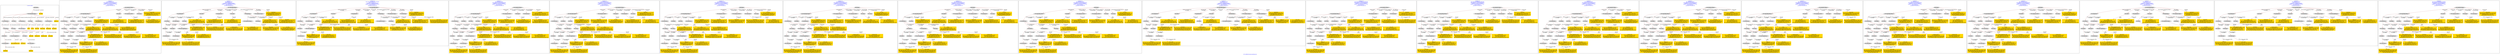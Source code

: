 digraph n0 {
fontcolor="blue"
remincross="true"
label="s25-s-oakland-museum-paintings.json"
subgraph cluster_0 {
label="1-correct model"
n2[style="filled",color="white",fillcolor="lightgray",label="E12_Production1"];
n3[style="filled",color="white",fillcolor="lightgray",label="E21_Person1"];
n4[style="filled",color="white",fillcolor="lightgray",label="E55_Type1"];
n5[style="filled",color="white",fillcolor="lightgray",label="E52_Time-Span3"];
n6[style="filled",color="white",fillcolor="lightgray",label="E69_Death1"];
n7[style="filled",color="white",fillcolor="lightgray",label="E82_Actor_Appellation1"];
n8[style="filled",color="white",fillcolor="lightgray",label="E67_Birth1"];
n9[shape="plaintext",style="filled",fillcolor="gold",label="Artist_URI"];
n10[style="filled",color="white",fillcolor="lightgray",label="E22_Man-Made_Object1"];
n11[style="filled",color="white",fillcolor="lightgray",label="E35_Title1"];
n12[style="filled",color="white",fillcolor="lightgray",label="E8_Acquisition1"];
n13[style="filled",color="white",fillcolor="lightgray",label="E55_Type2"];
n14[style="filled",color="white",fillcolor="lightgray",label="E54_Dimension1"];
n15[style="filled",color="white",fillcolor="lightgray",label="E34_Inscription1"];
n16[shape="plaintext",style="filled",fillcolor="gold",label="Object_uri"];
n17[shape="plaintext",style="filled",fillcolor="gold",label="Inscription"];
n18[shape="plaintext",style="filled",fillcolor="gold",label="Title"];
n19[style="filled",color="white",fillcolor="lightgray",label="E38_Image1"];
n20[shape="plaintext",style="filled",fillcolor="gold",label="Pic_URL"];
n21[style="filled",color="white",fillcolor="lightgray",label="E52_Time-Span1"];
n22[shape="plaintext",style="filled",fillcolor="gold",label="BirthDate"];
n23[style="filled",color="white",fillcolor="lightgray",label="E52_Time-Span2"];
n24[shape="plaintext",style="filled",fillcolor="gold",label="DeathDate"];
n25[shape="plaintext",style="filled",fillcolor="gold",label="Date_made"];
n26[shape="plaintext",style="filled",fillcolor="gold",label="Dimensions"];
n27[shape="plaintext",style="filled",fillcolor="gold",label="Subtype_URI"];
n28[shape="plaintext",style="filled",fillcolor="gold",label="Subtype_of_Art"];
n29[shape="plaintext",style="filled",fillcolor="gold",label="Type_URI"];
n30[shape="plaintext",style="filled",fillcolor="gold",label="Type_of_Art"];
n31[shape="plaintext",style="filled",fillcolor="gold",label="Artist_Appellation_URI"];
n32[shape="plaintext",style="filled",fillcolor="gold",label="ArtistName"];
n33[shape="plaintext",style="filled",fillcolor="gold",label="Credit"];
}
subgraph cluster_1 {
label="candidate 0\nlink coherence:0.875\nnode coherence:0.9333333333333333\nconfidence:0.4391379279084912\nmapping score:0.47832375374727487\ncost:230.009722\n-precision:0.56-recall:0.58"
n35[style="filled",color="white",fillcolor="lightgray",label="E12_Production1"];
n36[style="filled",color="white",fillcolor="lightgray",label="E21_Person1"];
n37[style="filled",color="white",fillcolor="lightgray",label="E52_Time-Span2"];
n38[style="filled",color="white",fillcolor="lightgray",label="E55_Type1"];
n39[style="filled",color="white",fillcolor="lightgray",label="E67_Birth1"];
n40[style="filled",color="white",fillcolor="lightgray",label="E69_Death1"];
n41[style="filled",color="white",fillcolor="lightgray",label="E82_Actor_Appellation1"];
n42[style="filled",color="white",fillcolor="lightgray",label="E22_Man-Made_Object1"];
n43[style="filled",color="white",fillcolor="lightgray",label="E30_Right1"];
n44[style="filled",color="white",fillcolor="lightgray",label="E35_Title1"];
n45[style="filled",color="white",fillcolor="lightgray",label="E54_Dimension1"];
n46[style="filled",color="white",fillcolor="lightgray",label="E33_Linguistic_Object2"];
n47[style="filled",color="white",fillcolor="lightgray",label="E55_Type2"];
n48[style="filled",color="white",fillcolor="lightgray",label="E52_Time-Span1"];
n49[style="filled",color="white",fillcolor="lightgray",label="E52_Time-Span3"];
n50[style="filled",color="white",fillcolor="lightgray",label="E33_Linguistic_Object1"];
n51[style="filled",color="white",fillcolor="lightgray",label="E38_Image1"];
n52[shape="plaintext",style="filled",fillcolor="gold",label="BirthDate\n[E52_Time-Span,P82_at_some_time_within,0.463]\n[E52_Time-Span,P82a_begin_of_the_begin,0.227]\n[E52_Time-Span,P82b_end_of_the_end,0.201]\n[E52_Time-Span,label,0.109]"];
n53[shape="plaintext",style="filled",fillcolor="gold",label="Dimensions\n[E54_Dimension,P3_has_note,0.902]\n[E82_Actor_Appellation,label,0.05]\n[E73_Information_Object,P3_has_note,0.025]\n[E33_Linguistic_Object,P3_has_note,0.023]"];
n54[shape="plaintext",style="filled",fillcolor="gold",label="Object_uri\n[E82_Actor_Appellation,label,0.324]\n[E8_Acquisition,P3_has_note,0.245]\n[E30_Right,P3_has_note,0.245]\n[E35_Title,label,0.186]"];
n55[shape="plaintext",style="filled",fillcolor="gold",label="Credit\n[E30_Right,P3_has_note,0.474]\n[E8_Acquisition,P3_has_note,0.406]\n[E33_Linguistic_Object,P3_has_note,0.1]\n[E22_Man-Made_Object,classLink,0.021]"];
n56[shape="plaintext",style="filled",fillcolor="gold",label="Artist_Appellation_URI\n[E82_Actor_Appellation,classLink,0.909]\n[E21_Person,classLink,0.056]\n[E30_Right,P3_has_note,0.017]\n[E8_Acquisition,P3_has_note,0.017]"];
n57[shape="plaintext",style="filled",fillcolor="gold",label="Artist_URI\n[E21_Person,classLink,0.415]\n[E82_Actor_Appellation,classLink,0.332]\n[E30_Right,P3_has_note,0.126]\n[E8_Acquisition,P3_has_note,0.126]"];
n58[shape="plaintext",style="filled",fillcolor="gold",label="Subtype_of_Art\n[E55_Type,label,0.492]\n[E29_Design_or_Procedure,P3_has_note,0.464]\n[E73_Information_Object,P3_has_note,0.023]\n[E33_Linguistic_Object,P3_has_note,0.02]"];
n59[shape="plaintext",style="filled",fillcolor="gold",label="Title\n[E35_Title,label,0.416]\n[E22_Man-Made_Object,classLink,0.228]\n[E33_Linguistic_Object,P3_has_note,0.22]\n[E73_Information_Object,P3_has_note,0.136]"];
n60[shape="plaintext",style="filled",fillcolor="gold",label="Pic_URL\n[E38_Image,classLink,0.615]\n[E22_Man-Made_Object,classLink,0.374]\n[E82_Actor_Appellation,label,0.006]\n[E30_Right,P3_has_note,0.005]"];
n61[shape="plaintext",style="filled",fillcolor="gold",label="Subtype_URI\n[E57_Material,classLink,0.429]\n[E55_Type,classLink,0.419]\n[E74_Group,classLink,0.151]\n[E29_Design_or_Procedure,P3_has_note,0.001]"];
n62[shape="plaintext",style="filled",fillcolor="gold",label="Date_made\n[E52_Time-Span,P82_at_some_time_within,0.464]\n[E52_Time-Span,P82b_end_of_the_end,0.283]\n[E52_Time-Span,P82a_begin_of_the_begin,0.14]\n[E33_Linguistic_Object,P3_has_note,0.113]"];
n63[shape="plaintext",style="filled",fillcolor="gold",label="DeathDate\n[E52_Time-Span,P82_at_some_time_within,0.457]\n[E52_Time-Span,P82b_end_of_the_end,0.445]\n[E33_Linguistic_Object,P3_has_note,0.061]\n[E52_Time-Span,P82a_begin_of_the_begin,0.037]"];
n64[shape="plaintext",style="filled",fillcolor="gold",label="Type_of_Art\n[E73_Information_Object,P3_has_note,0.372]\n[E33_Linguistic_Object,P3_has_note,0.349]\n[E30_Right,P3_has_note,0.154]\n[E8_Acquisition,P3_has_note,0.125]"];
n65[shape="plaintext",style="filled",fillcolor="gold",label="ArtistName\n[E82_Actor_Appellation,label,0.403]\n[E22_Man-Made_Object,classLink,0.248]\n[E30_Right,P3_has_note,0.181]\n[E8_Acquisition,P3_has_note,0.167]"];
n66[shape="plaintext",style="filled",fillcolor="gold",label="Type_URI\n[E55_Type,classLink,0.576]\n[E57_Material,classLink,0.2]\n[E74_Group,classLink,0.198]\n[E73_Information_Object,P3_has_note,0.026]"];
n67[shape="plaintext",style="filled",fillcolor="gold",label="Inscription\n[E33_Linguistic_Object,P3_has_note,0.439]\n[E30_Right,P3_has_note,0.256]\n[E73_Information_Object,P3_has_note,0.178]\n[E22_Man-Made_Object,classLink,0.127]"];
}
subgraph cluster_2 {
label="candidate 1\nlink coherence:0.875\nnode coherence:1.0\nconfidence:0.4348886550444867\nmapping score:0.49912955168149553\ncost:329.029726\n-precision:0.66-recall:0.68"
n69[style="filled",color="white",fillcolor="lightgray",label="E12_Production1"];
n70[style="filled",color="white",fillcolor="lightgray",label="E21_Person1"];
n71[style="filled",color="white",fillcolor="lightgray",label="E52_Time-Span2"];
n72[style="filled",color="white",fillcolor="lightgray",label="E55_Type1"];
n73[style="filled",color="white",fillcolor="lightgray",label="E67_Birth1"];
n74[style="filled",color="white",fillcolor="lightgray",label="E69_Death1"];
n75[style="filled",color="white",fillcolor="lightgray",label="E82_Actor_Appellation1"];
n76[style="filled",color="white",fillcolor="lightgray",label="E22_Man-Made_Object1"];
n77[style="filled",color="white",fillcolor="lightgray",label="E35_Title1"];
n78[style="filled",color="white",fillcolor="lightgray",label="E54_Dimension1"];
n79[style="filled",color="white",fillcolor="lightgray",label="E55_Type2"];
n80[style="filled",color="white",fillcolor="lightgray",label="E8_Acquisition1"];
n81[style="filled",color="white",fillcolor="lightgray",label="E52_Time-Span1"];
n82[style="filled",color="white",fillcolor="lightgray",label="E52_Time-Span3"];
n83[style="filled",color="white",fillcolor="lightgray",label="E33_Linguistic_Object1"];
n84[style="filled",color="white",fillcolor="lightgray",label="E33_Linguistic_Object2"];
n85[style="filled",color="white",fillcolor="lightgray",label="E38_Image1"];
n86[shape="plaintext",style="filled",fillcolor="gold",label="BirthDate\n[E52_Time-Span,P82_at_some_time_within,0.463]\n[E52_Time-Span,P82a_begin_of_the_begin,0.227]\n[E52_Time-Span,P82b_end_of_the_end,0.201]\n[E52_Time-Span,label,0.109]"];
n87[shape="plaintext",style="filled",fillcolor="gold",label="Dimensions\n[E54_Dimension,P3_has_note,0.902]\n[E82_Actor_Appellation,label,0.05]\n[E73_Information_Object,P3_has_note,0.025]\n[E33_Linguistic_Object,P3_has_note,0.023]"];
n88[shape="plaintext",style="filled",fillcolor="gold",label="Object_uri\n[E82_Actor_Appellation,label,0.324]\n[E8_Acquisition,P3_has_note,0.245]\n[E30_Right,P3_has_note,0.245]\n[E35_Title,label,0.186]"];
n89[shape="plaintext",style="filled",fillcolor="gold",label="Artist_Appellation_URI\n[E82_Actor_Appellation,classLink,0.909]\n[E21_Person,classLink,0.056]\n[E30_Right,P3_has_note,0.017]\n[E8_Acquisition,P3_has_note,0.017]"];
n90[shape="plaintext",style="filled",fillcolor="gold",label="Artist_URI\n[E21_Person,classLink,0.415]\n[E82_Actor_Appellation,classLink,0.332]\n[E30_Right,P3_has_note,0.126]\n[E8_Acquisition,P3_has_note,0.126]"];
n91[shape="plaintext",style="filled",fillcolor="gold",label="Subtype_of_Art\n[E55_Type,label,0.492]\n[E29_Design_or_Procedure,P3_has_note,0.464]\n[E73_Information_Object,P3_has_note,0.023]\n[E33_Linguistic_Object,P3_has_note,0.02]"];
n92[shape="plaintext",style="filled",fillcolor="gold",label="Title\n[E35_Title,label,0.416]\n[E22_Man-Made_Object,classLink,0.228]\n[E33_Linguistic_Object,P3_has_note,0.22]\n[E73_Information_Object,P3_has_note,0.136]"];
n93[shape="plaintext",style="filled",fillcolor="gold",label="Pic_URL\n[E38_Image,classLink,0.615]\n[E22_Man-Made_Object,classLink,0.374]\n[E82_Actor_Appellation,label,0.006]\n[E30_Right,P3_has_note,0.005]"];
n94[shape="plaintext",style="filled",fillcolor="gold",label="Credit\n[E30_Right,P3_has_note,0.474]\n[E8_Acquisition,P3_has_note,0.406]\n[E33_Linguistic_Object,P3_has_note,0.1]\n[E22_Man-Made_Object,classLink,0.021]"];
n95[shape="plaintext",style="filled",fillcolor="gold",label="Subtype_URI\n[E57_Material,classLink,0.429]\n[E55_Type,classLink,0.419]\n[E74_Group,classLink,0.151]\n[E29_Design_or_Procedure,P3_has_note,0.001]"];
n96[shape="plaintext",style="filled",fillcolor="gold",label="Date_made\n[E52_Time-Span,P82_at_some_time_within,0.464]\n[E52_Time-Span,P82b_end_of_the_end,0.283]\n[E52_Time-Span,P82a_begin_of_the_begin,0.14]\n[E33_Linguistic_Object,P3_has_note,0.113]"];
n97[shape="plaintext",style="filled",fillcolor="gold",label="DeathDate\n[E52_Time-Span,P82_at_some_time_within,0.457]\n[E52_Time-Span,P82b_end_of_the_end,0.445]\n[E33_Linguistic_Object,P3_has_note,0.061]\n[E52_Time-Span,P82a_begin_of_the_begin,0.037]"];
n98[shape="plaintext",style="filled",fillcolor="gold",label="Type_of_Art\n[E73_Information_Object,P3_has_note,0.372]\n[E33_Linguistic_Object,P3_has_note,0.349]\n[E30_Right,P3_has_note,0.154]\n[E8_Acquisition,P3_has_note,0.125]"];
n99[shape="plaintext",style="filled",fillcolor="gold",label="ArtistName\n[E82_Actor_Appellation,label,0.403]\n[E22_Man-Made_Object,classLink,0.248]\n[E30_Right,P3_has_note,0.181]\n[E8_Acquisition,P3_has_note,0.167]"];
n100[shape="plaintext",style="filled",fillcolor="gold",label="Type_URI\n[E55_Type,classLink,0.576]\n[E57_Material,classLink,0.2]\n[E74_Group,classLink,0.198]\n[E73_Information_Object,P3_has_note,0.026]"];
n101[shape="plaintext",style="filled",fillcolor="gold",label="Inscription\n[E33_Linguistic_Object,P3_has_note,0.439]\n[E30_Right,P3_has_note,0.256]\n[E73_Information_Object,P3_has_note,0.178]\n[E22_Man-Made_Object,classLink,0.127]"];
}
subgraph cluster_3 {
label="candidate 10\nlink coherence:0.8387096774193549\nnode coherence:1.0\nconfidence:0.4348886550444867\nmapping score:0.49912955168149553\ncost:427.039779\n-precision:0.65-recall:0.65"
n103[style="filled",color="white",fillcolor="lightgray",label="E12_Production1"];
n104[style="filled",color="white",fillcolor="lightgray",label="E21_Person1"];
n105[style="filled",color="white",fillcolor="lightgray",label="E52_Time-Span2"];
n106[style="filled",color="white",fillcolor="lightgray",label="E55_Type1"];
n107[style="filled",color="white",fillcolor="lightgray",label="E67_Birth1"];
n108[style="filled",color="white",fillcolor="lightgray",label="E82_Actor_Appellation1"];
n109[style="filled",color="white",fillcolor="lightgray",label="E22_Man-Made_Object1"];
n110[style="filled",color="white",fillcolor="lightgray",label="E35_Title1"];
n111[style="filled",color="white",fillcolor="lightgray",label="E54_Dimension1"];
n112[style="filled",color="white",fillcolor="lightgray",label="E55_Type2"];
n113[style="filled",color="white",fillcolor="lightgray",label="E8_Acquisition1"];
n114[style="filled",color="white",fillcolor="lightgray",label="E52_Time-Span1"];
n115[style="filled",color="white",fillcolor="lightgray",label="E33_Linguistic_Object1"];
n116[style="filled",color="white",fillcolor="lightgray",label="E52_Time-Span3"];
n117[style="filled",color="white",fillcolor="lightgray",label="E33_Linguistic_Object2"];
n118[style="filled",color="white",fillcolor="lightgray",label="E38_Image1"];
n119[shape="plaintext",style="filled",fillcolor="gold",label="BirthDate\n[E52_Time-Span,P82_at_some_time_within,0.463]\n[E52_Time-Span,P82a_begin_of_the_begin,0.227]\n[E52_Time-Span,P82b_end_of_the_end,0.201]\n[E52_Time-Span,label,0.109]"];
n120[shape="plaintext",style="filled",fillcolor="gold",label="Dimensions\n[E54_Dimension,P3_has_note,0.902]\n[E82_Actor_Appellation,label,0.05]\n[E73_Information_Object,P3_has_note,0.025]\n[E33_Linguistic_Object,P3_has_note,0.023]"];
n121[shape="plaintext",style="filled",fillcolor="gold",label="Object_uri\n[E82_Actor_Appellation,label,0.324]\n[E8_Acquisition,P3_has_note,0.245]\n[E30_Right,P3_has_note,0.245]\n[E35_Title,label,0.186]"];
n122[shape="plaintext",style="filled",fillcolor="gold",label="Artist_Appellation_URI\n[E82_Actor_Appellation,classLink,0.909]\n[E21_Person,classLink,0.056]\n[E30_Right,P3_has_note,0.017]\n[E8_Acquisition,P3_has_note,0.017]"];
n123[shape="plaintext",style="filled",fillcolor="gold",label="Artist_URI\n[E21_Person,classLink,0.415]\n[E82_Actor_Appellation,classLink,0.332]\n[E30_Right,P3_has_note,0.126]\n[E8_Acquisition,P3_has_note,0.126]"];
n124[shape="plaintext",style="filled",fillcolor="gold",label="Subtype_of_Art\n[E55_Type,label,0.492]\n[E29_Design_or_Procedure,P3_has_note,0.464]\n[E73_Information_Object,P3_has_note,0.023]\n[E33_Linguistic_Object,P3_has_note,0.02]"];
n125[shape="plaintext",style="filled",fillcolor="gold",label="Title\n[E35_Title,label,0.416]\n[E22_Man-Made_Object,classLink,0.228]\n[E33_Linguistic_Object,P3_has_note,0.22]\n[E73_Information_Object,P3_has_note,0.136]"];
n126[shape="plaintext",style="filled",fillcolor="gold",label="Pic_URL\n[E38_Image,classLink,0.615]\n[E22_Man-Made_Object,classLink,0.374]\n[E82_Actor_Appellation,label,0.006]\n[E30_Right,P3_has_note,0.005]"];
n127[shape="plaintext",style="filled",fillcolor="gold",label="Credit\n[E30_Right,P3_has_note,0.474]\n[E8_Acquisition,P3_has_note,0.406]\n[E33_Linguistic_Object,P3_has_note,0.1]\n[E22_Man-Made_Object,classLink,0.021]"];
n128[shape="plaintext",style="filled",fillcolor="gold",label="Subtype_URI\n[E57_Material,classLink,0.429]\n[E55_Type,classLink,0.419]\n[E74_Group,classLink,0.151]\n[E29_Design_or_Procedure,P3_has_note,0.001]"];
n129[shape="plaintext",style="filled",fillcolor="gold",label="Date_made\n[E52_Time-Span,P82_at_some_time_within,0.464]\n[E52_Time-Span,P82b_end_of_the_end,0.283]\n[E52_Time-Span,P82a_begin_of_the_begin,0.14]\n[E33_Linguistic_Object,P3_has_note,0.113]"];
n130[shape="plaintext",style="filled",fillcolor="gold",label="DeathDate\n[E52_Time-Span,P82_at_some_time_within,0.457]\n[E52_Time-Span,P82b_end_of_the_end,0.445]\n[E33_Linguistic_Object,P3_has_note,0.061]\n[E52_Time-Span,P82a_begin_of_the_begin,0.037]"];
n131[shape="plaintext",style="filled",fillcolor="gold",label="Type_of_Art\n[E73_Information_Object,P3_has_note,0.372]\n[E33_Linguistic_Object,P3_has_note,0.349]\n[E30_Right,P3_has_note,0.154]\n[E8_Acquisition,P3_has_note,0.125]"];
n132[shape="plaintext",style="filled",fillcolor="gold",label="ArtistName\n[E82_Actor_Appellation,label,0.403]\n[E22_Man-Made_Object,classLink,0.248]\n[E30_Right,P3_has_note,0.181]\n[E8_Acquisition,P3_has_note,0.167]"];
n133[shape="plaintext",style="filled",fillcolor="gold",label="Type_URI\n[E55_Type,classLink,0.576]\n[E57_Material,classLink,0.2]\n[E74_Group,classLink,0.198]\n[E73_Information_Object,P3_has_note,0.026]"];
n134[shape="plaintext",style="filled",fillcolor="gold",label="Inscription\n[E33_Linguistic_Object,P3_has_note,0.439]\n[E30_Right,P3_has_note,0.256]\n[E73_Information_Object,P3_has_note,0.178]\n[E22_Man-Made_Object,classLink,0.127]"];
}
subgraph cluster_4 {
label="candidate 11\nlink coherence:0.8125\nnode coherence:0.9333333333333333\nconfidence:0.4391379279084912\nmapping score:0.47832375374727487\ncost:329.019744\n-precision:0.56-recall:0.58"
n136[style="filled",color="white",fillcolor="lightgray",label="E12_Production1"];
n137[style="filled",color="white",fillcolor="lightgray",label="E21_Person1"];
n138[style="filled",color="white",fillcolor="lightgray",label="E52_Time-Span2"];
n139[style="filled",color="white",fillcolor="lightgray",label="E55_Type1"];
n140[style="filled",color="white",fillcolor="lightgray",label="E67_Birth1"];
n141[style="filled",color="white",fillcolor="lightgray",label="E69_Death1"];
n142[style="filled",color="white",fillcolor="lightgray",label="E82_Actor_Appellation1"];
n143[style="filled",color="white",fillcolor="lightgray",label="E22_Man-Made_Object1"];
n144[style="filled",color="white",fillcolor="lightgray",label="E30_Right1"];
n145[style="filled",color="white",fillcolor="lightgray",label="E35_Title1"];
n146[style="filled",color="white",fillcolor="lightgray",label="E55_Type2"];
n147[style="filled",color="white",fillcolor="lightgray",label="E33_Linguistic_Object1"];
n148[style="filled",color="white",fillcolor="lightgray",label="E52_Time-Span1"];
n149[style="filled",color="white",fillcolor="lightgray",label="E52_Time-Span3"];
n150[style="filled",color="white",fillcolor="lightgray",label="E33_Linguistic_Object2"];
n151[style="filled",color="white",fillcolor="lightgray",label="E38_Image1"];
n152[style="filled",color="white",fillcolor="lightgray",label="E54_Dimension1"];
n153[shape="plaintext",style="filled",fillcolor="gold",label="BirthDate\n[E52_Time-Span,P82_at_some_time_within,0.463]\n[E52_Time-Span,P82a_begin_of_the_begin,0.227]\n[E52_Time-Span,P82b_end_of_the_end,0.201]\n[E52_Time-Span,label,0.109]"];
n154[shape="plaintext",style="filled",fillcolor="gold",label="Dimensions\n[E54_Dimension,P3_has_note,0.902]\n[E82_Actor_Appellation,label,0.05]\n[E73_Information_Object,P3_has_note,0.025]\n[E33_Linguistic_Object,P3_has_note,0.023]"];
n155[shape="plaintext",style="filled",fillcolor="gold",label="Object_uri\n[E82_Actor_Appellation,label,0.324]\n[E8_Acquisition,P3_has_note,0.245]\n[E30_Right,P3_has_note,0.245]\n[E35_Title,label,0.186]"];
n156[shape="plaintext",style="filled",fillcolor="gold",label="Credit\n[E30_Right,P3_has_note,0.474]\n[E8_Acquisition,P3_has_note,0.406]\n[E33_Linguistic_Object,P3_has_note,0.1]\n[E22_Man-Made_Object,classLink,0.021]"];
n157[shape="plaintext",style="filled",fillcolor="gold",label="Artist_Appellation_URI\n[E82_Actor_Appellation,classLink,0.909]\n[E21_Person,classLink,0.056]\n[E30_Right,P3_has_note,0.017]\n[E8_Acquisition,P3_has_note,0.017]"];
n158[shape="plaintext",style="filled",fillcolor="gold",label="Artist_URI\n[E21_Person,classLink,0.415]\n[E82_Actor_Appellation,classLink,0.332]\n[E30_Right,P3_has_note,0.126]\n[E8_Acquisition,P3_has_note,0.126]"];
n159[shape="plaintext",style="filled",fillcolor="gold",label="Subtype_of_Art\n[E55_Type,label,0.492]\n[E29_Design_or_Procedure,P3_has_note,0.464]\n[E73_Information_Object,P3_has_note,0.023]\n[E33_Linguistic_Object,P3_has_note,0.02]"];
n160[shape="plaintext",style="filled",fillcolor="gold",label="Title\n[E35_Title,label,0.416]\n[E22_Man-Made_Object,classLink,0.228]\n[E33_Linguistic_Object,P3_has_note,0.22]\n[E73_Information_Object,P3_has_note,0.136]"];
n161[shape="plaintext",style="filled",fillcolor="gold",label="Pic_URL\n[E38_Image,classLink,0.615]\n[E22_Man-Made_Object,classLink,0.374]\n[E82_Actor_Appellation,label,0.006]\n[E30_Right,P3_has_note,0.005]"];
n162[shape="plaintext",style="filled",fillcolor="gold",label="Subtype_URI\n[E57_Material,classLink,0.429]\n[E55_Type,classLink,0.419]\n[E74_Group,classLink,0.151]\n[E29_Design_or_Procedure,P3_has_note,0.001]"];
n163[shape="plaintext",style="filled",fillcolor="gold",label="Date_made\n[E52_Time-Span,P82_at_some_time_within,0.464]\n[E52_Time-Span,P82b_end_of_the_end,0.283]\n[E52_Time-Span,P82a_begin_of_the_begin,0.14]\n[E33_Linguistic_Object,P3_has_note,0.113]"];
n164[shape="plaintext",style="filled",fillcolor="gold",label="DeathDate\n[E52_Time-Span,P82_at_some_time_within,0.457]\n[E52_Time-Span,P82b_end_of_the_end,0.445]\n[E33_Linguistic_Object,P3_has_note,0.061]\n[E52_Time-Span,P82a_begin_of_the_begin,0.037]"];
n165[shape="plaintext",style="filled",fillcolor="gold",label="Type_of_Art\n[E73_Information_Object,P3_has_note,0.372]\n[E33_Linguistic_Object,P3_has_note,0.349]\n[E30_Right,P3_has_note,0.154]\n[E8_Acquisition,P3_has_note,0.125]"];
n166[shape="plaintext",style="filled",fillcolor="gold",label="ArtistName\n[E82_Actor_Appellation,label,0.403]\n[E22_Man-Made_Object,classLink,0.248]\n[E30_Right,P3_has_note,0.181]\n[E8_Acquisition,P3_has_note,0.167]"];
n167[shape="plaintext",style="filled",fillcolor="gold",label="Type_URI\n[E55_Type,classLink,0.576]\n[E57_Material,classLink,0.2]\n[E74_Group,classLink,0.198]\n[E73_Information_Object,P3_has_note,0.026]"];
n168[shape="plaintext",style="filled",fillcolor="gold",label="Inscription\n[E33_Linguistic_Object,P3_has_note,0.439]\n[E30_Right,P3_has_note,0.256]\n[E73_Information_Object,P3_has_note,0.178]\n[E22_Man-Made_Object,classLink,0.127]"];
}
subgraph cluster_5 {
label="candidate 12\nlink coherence:0.8125\nnode coherence:0.9333333333333333\nconfidence:0.4391379279084912\nmapping score:0.47832375374727487\ncost:428.029746\n-precision:0.53-recall:0.55"
n170[style="filled",color="white",fillcolor="lightgray",label="E12_Production1"];
n171[style="filled",color="white",fillcolor="lightgray",label="E21_Person1"];
n172[style="filled",color="white",fillcolor="lightgray",label="E52_Time-Span2"];
n173[style="filled",color="white",fillcolor="lightgray",label="E55_Type1"];
n174[style="filled",color="white",fillcolor="lightgray",label="E67_Birth1"];
n175[style="filled",color="white",fillcolor="lightgray",label="E69_Death1"];
n176[style="filled",color="white",fillcolor="lightgray",label="E82_Actor_Appellation1"];
n177[style="filled",color="white",fillcolor="lightgray",label="E22_Man-Made_Object1"];
n178[style="filled",color="white",fillcolor="lightgray",label="E30_Right1"];
n179[style="filled",color="white",fillcolor="lightgray",label="E35_Title1"];
n180[style="filled",color="white",fillcolor="lightgray",label="E33_Linguistic_Object1"];
n181[style="filled",color="white",fillcolor="lightgray",label="E52_Time-Span1"];
n182[style="filled",color="white",fillcolor="lightgray",label="E52_Time-Span3"];
n183[style="filled",color="white",fillcolor="lightgray",label="E33_Linguistic_Object2"];
n184[style="filled",color="white",fillcolor="lightgray",label="E38_Image1"];
n185[style="filled",color="white",fillcolor="lightgray",label="E54_Dimension1"];
n186[style="filled",color="white",fillcolor="lightgray",label="E55_Type2"];
n187[shape="plaintext",style="filled",fillcolor="gold",label="BirthDate\n[E52_Time-Span,P82_at_some_time_within,0.463]\n[E52_Time-Span,P82a_begin_of_the_begin,0.227]\n[E52_Time-Span,P82b_end_of_the_end,0.201]\n[E52_Time-Span,label,0.109]"];
n188[shape="plaintext",style="filled",fillcolor="gold",label="Dimensions\n[E54_Dimension,P3_has_note,0.902]\n[E82_Actor_Appellation,label,0.05]\n[E73_Information_Object,P3_has_note,0.025]\n[E33_Linguistic_Object,P3_has_note,0.023]"];
n189[shape="plaintext",style="filled",fillcolor="gold",label="Object_uri\n[E82_Actor_Appellation,label,0.324]\n[E8_Acquisition,P3_has_note,0.245]\n[E30_Right,P3_has_note,0.245]\n[E35_Title,label,0.186]"];
n190[shape="plaintext",style="filled",fillcolor="gold",label="Credit\n[E30_Right,P3_has_note,0.474]\n[E8_Acquisition,P3_has_note,0.406]\n[E33_Linguistic_Object,P3_has_note,0.1]\n[E22_Man-Made_Object,classLink,0.021]"];
n191[shape="plaintext",style="filled",fillcolor="gold",label="Artist_Appellation_URI\n[E82_Actor_Appellation,classLink,0.909]\n[E21_Person,classLink,0.056]\n[E30_Right,P3_has_note,0.017]\n[E8_Acquisition,P3_has_note,0.017]"];
n192[shape="plaintext",style="filled",fillcolor="gold",label="Artist_URI\n[E21_Person,classLink,0.415]\n[E82_Actor_Appellation,classLink,0.332]\n[E30_Right,P3_has_note,0.126]\n[E8_Acquisition,P3_has_note,0.126]"];
n193[shape="plaintext",style="filled",fillcolor="gold",label="Subtype_of_Art\n[E55_Type,label,0.492]\n[E29_Design_or_Procedure,P3_has_note,0.464]\n[E73_Information_Object,P3_has_note,0.023]\n[E33_Linguistic_Object,P3_has_note,0.02]"];
n194[shape="plaintext",style="filled",fillcolor="gold",label="Title\n[E35_Title,label,0.416]\n[E22_Man-Made_Object,classLink,0.228]\n[E33_Linguistic_Object,P3_has_note,0.22]\n[E73_Information_Object,P3_has_note,0.136]"];
n195[shape="plaintext",style="filled",fillcolor="gold",label="Pic_URL\n[E38_Image,classLink,0.615]\n[E22_Man-Made_Object,classLink,0.374]\n[E82_Actor_Appellation,label,0.006]\n[E30_Right,P3_has_note,0.005]"];
n196[shape="plaintext",style="filled",fillcolor="gold",label="Subtype_URI\n[E57_Material,classLink,0.429]\n[E55_Type,classLink,0.419]\n[E74_Group,classLink,0.151]\n[E29_Design_or_Procedure,P3_has_note,0.001]"];
n197[shape="plaintext",style="filled",fillcolor="gold",label="Date_made\n[E52_Time-Span,P82_at_some_time_within,0.464]\n[E52_Time-Span,P82b_end_of_the_end,0.283]\n[E52_Time-Span,P82a_begin_of_the_begin,0.14]\n[E33_Linguistic_Object,P3_has_note,0.113]"];
n198[shape="plaintext",style="filled",fillcolor="gold",label="DeathDate\n[E52_Time-Span,P82_at_some_time_within,0.457]\n[E52_Time-Span,P82b_end_of_the_end,0.445]\n[E33_Linguistic_Object,P3_has_note,0.061]\n[E52_Time-Span,P82a_begin_of_the_begin,0.037]"];
n199[shape="plaintext",style="filled",fillcolor="gold",label="Type_of_Art\n[E73_Information_Object,P3_has_note,0.372]\n[E33_Linguistic_Object,P3_has_note,0.349]\n[E30_Right,P3_has_note,0.154]\n[E8_Acquisition,P3_has_note,0.125]"];
n200[shape="plaintext",style="filled",fillcolor="gold",label="ArtistName\n[E82_Actor_Appellation,label,0.403]\n[E22_Man-Made_Object,classLink,0.248]\n[E30_Right,P3_has_note,0.181]\n[E8_Acquisition,P3_has_note,0.167]"];
n201[shape="plaintext",style="filled",fillcolor="gold",label="Type_URI\n[E55_Type,classLink,0.576]\n[E57_Material,classLink,0.2]\n[E74_Group,classLink,0.198]\n[E73_Information_Object,P3_has_note,0.026]"];
n202[shape="plaintext",style="filled",fillcolor="gold",label="Inscription\n[E33_Linguistic_Object,P3_has_note,0.439]\n[E30_Right,P3_has_note,0.256]\n[E73_Information_Object,P3_has_note,0.178]\n[E22_Man-Made_Object,classLink,0.127]"];
}
subgraph cluster_6 {
label="candidate 13\nlink coherence:0.8125\nnode coherence:0.9333333333333333\nconfidence:0.4391379279084912\nmapping score:0.47832375374727487\ncost:428.039749\n-precision:0.59-recall:0.61"
n204[style="filled",color="white",fillcolor="lightgray",label="E12_Production1"];
n205[style="filled",color="white",fillcolor="lightgray",label="E21_Person1"];
n206[style="filled",color="white",fillcolor="lightgray",label="E55_Type1"];
n207[style="filled",color="white",fillcolor="lightgray",label="E67_Birth1"];
n208[style="filled",color="white",fillcolor="lightgray",label="E69_Death1"];
n209[style="filled",color="white",fillcolor="lightgray",label="E82_Actor_Appellation1"];
n210[style="filled",color="white",fillcolor="lightgray",label="E22_Man-Made_Object1"];
n211[style="filled",color="white",fillcolor="lightgray",label="E30_Right1"];
n212[style="filled",color="white",fillcolor="lightgray",label="E35_Title1"];
n213[style="filled",color="white",fillcolor="lightgray",label="E54_Dimension1"];
n214[style="filled",color="white",fillcolor="lightgray",label="E38_Image1"];
n215[style="filled",color="white",fillcolor="lightgray",label="E52_Time-Span1"];
n216[style="filled",color="white",fillcolor="lightgray",label="E52_Time-Span3"];
n217[style="filled",color="white",fillcolor="lightgray",label="E33_Linguistic_Object1"];
n218[style="filled",color="white",fillcolor="lightgray",label="E33_Linguistic_Object2"];
n219[style="filled",color="white",fillcolor="lightgray",label="E52_Time-Span2"];
n220[style="filled",color="white",fillcolor="lightgray",label="E55_Type3"];
n221[shape="plaintext",style="filled",fillcolor="gold",label="BirthDate\n[E52_Time-Span,P82_at_some_time_within,0.463]\n[E52_Time-Span,P82a_begin_of_the_begin,0.227]\n[E52_Time-Span,P82b_end_of_the_end,0.201]\n[E52_Time-Span,label,0.109]"];
n222[shape="plaintext",style="filled",fillcolor="gold",label="Dimensions\n[E54_Dimension,P3_has_note,0.902]\n[E82_Actor_Appellation,label,0.05]\n[E73_Information_Object,P3_has_note,0.025]\n[E33_Linguistic_Object,P3_has_note,0.023]"];
n223[shape="plaintext",style="filled",fillcolor="gold",label="Object_uri\n[E82_Actor_Appellation,label,0.324]\n[E8_Acquisition,P3_has_note,0.245]\n[E30_Right,P3_has_note,0.245]\n[E35_Title,label,0.186]"];
n224[shape="plaintext",style="filled",fillcolor="gold",label="Credit\n[E30_Right,P3_has_note,0.474]\n[E8_Acquisition,P3_has_note,0.406]\n[E33_Linguistic_Object,P3_has_note,0.1]\n[E22_Man-Made_Object,classLink,0.021]"];
n225[shape="plaintext",style="filled",fillcolor="gold",label="Artist_Appellation_URI\n[E82_Actor_Appellation,classLink,0.909]\n[E21_Person,classLink,0.056]\n[E30_Right,P3_has_note,0.017]\n[E8_Acquisition,P3_has_note,0.017]"];
n226[shape="plaintext",style="filled",fillcolor="gold",label="Artist_URI\n[E21_Person,classLink,0.415]\n[E82_Actor_Appellation,classLink,0.332]\n[E30_Right,P3_has_note,0.126]\n[E8_Acquisition,P3_has_note,0.126]"];
n227[shape="plaintext",style="filled",fillcolor="gold",label="Subtype_of_Art\n[E55_Type,label,0.492]\n[E29_Design_or_Procedure,P3_has_note,0.464]\n[E73_Information_Object,P3_has_note,0.023]\n[E33_Linguistic_Object,P3_has_note,0.02]"];
n228[shape="plaintext",style="filled",fillcolor="gold",label="Title\n[E35_Title,label,0.416]\n[E22_Man-Made_Object,classLink,0.228]\n[E33_Linguistic_Object,P3_has_note,0.22]\n[E73_Information_Object,P3_has_note,0.136]"];
n229[shape="plaintext",style="filled",fillcolor="gold",label="Pic_URL\n[E38_Image,classLink,0.615]\n[E22_Man-Made_Object,classLink,0.374]\n[E82_Actor_Appellation,label,0.006]\n[E30_Right,P3_has_note,0.005]"];
n230[shape="plaintext",style="filled",fillcolor="gold",label="Type_URI\n[E55_Type,classLink,0.576]\n[E57_Material,classLink,0.2]\n[E74_Group,classLink,0.198]\n[E73_Information_Object,P3_has_note,0.026]"];
n231[shape="plaintext",style="filled",fillcolor="gold",label="Subtype_URI\n[E57_Material,classLink,0.429]\n[E55_Type,classLink,0.419]\n[E74_Group,classLink,0.151]\n[E29_Design_or_Procedure,P3_has_note,0.001]"];
n232[shape="plaintext",style="filled",fillcolor="gold",label="Date_made\n[E52_Time-Span,P82_at_some_time_within,0.464]\n[E52_Time-Span,P82b_end_of_the_end,0.283]\n[E52_Time-Span,P82a_begin_of_the_begin,0.14]\n[E33_Linguistic_Object,P3_has_note,0.113]"];
n233[shape="plaintext",style="filled",fillcolor="gold",label="DeathDate\n[E52_Time-Span,P82_at_some_time_within,0.457]\n[E52_Time-Span,P82b_end_of_the_end,0.445]\n[E33_Linguistic_Object,P3_has_note,0.061]\n[E52_Time-Span,P82a_begin_of_the_begin,0.037]"];
n234[shape="plaintext",style="filled",fillcolor="gold",label="Type_of_Art\n[E73_Information_Object,P3_has_note,0.372]\n[E33_Linguistic_Object,P3_has_note,0.349]\n[E30_Right,P3_has_note,0.154]\n[E8_Acquisition,P3_has_note,0.125]"];
n235[shape="plaintext",style="filled",fillcolor="gold",label="ArtistName\n[E82_Actor_Appellation,label,0.403]\n[E22_Man-Made_Object,classLink,0.248]\n[E30_Right,P3_has_note,0.181]\n[E8_Acquisition,P3_has_note,0.167]"];
n236[shape="plaintext",style="filled",fillcolor="gold",label="Inscription\n[E33_Linguistic_Object,P3_has_note,0.439]\n[E30_Right,P3_has_note,0.256]\n[E73_Information_Object,P3_has_note,0.178]\n[E22_Man-Made_Object,classLink,0.127]"];
}
subgraph cluster_7 {
label="candidate 14\nlink coherence:0.8125\nnode coherence:0.9333333333333333\nconfidence:0.4391379279084912\nmapping score:0.47832375374727487\ncost:428.039759\n-precision:0.56-recall:0.58"
n238[style="filled",color="white",fillcolor="lightgray",label="E12_Production1"];
n239[style="filled",color="white",fillcolor="lightgray",label="E21_Person1"];
n240[style="filled",color="white",fillcolor="lightgray",label="E52_Time-Span2"];
n241[style="filled",color="white",fillcolor="lightgray",label="E55_Type1"];
n242[style="filled",color="white",fillcolor="lightgray",label="E67_Birth1"];
n243[style="filled",color="white",fillcolor="lightgray",label="E69_Death1"];
n244[style="filled",color="white",fillcolor="lightgray",label="E82_Actor_Appellation1"];
n245[style="filled",color="white",fillcolor="lightgray",label="E22_Man-Made_Object1"];
n246[style="filled",color="white",fillcolor="lightgray",label="E30_Right1"];
n247[style="filled",color="white",fillcolor="lightgray",label="E54_Dimension1"];
n248[style="filled",color="white",fillcolor="lightgray",label="E38_Image1"];
n249[style="filled",color="white",fillcolor="lightgray",label="E52_Time-Span1"];
n250[style="filled",color="white",fillcolor="lightgray",label="E52_Time-Span3"];
n251[style="filled",color="white",fillcolor="lightgray",label="E33_Linguistic_Object1"];
n252[style="filled",color="white",fillcolor="lightgray",label="E33_Linguistic_Object2"];
n253[style="filled",color="white",fillcolor="lightgray",label="E35_Title1"];
n254[style="filled",color="white",fillcolor="lightgray",label="E55_Type3"];
n255[shape="plaintext",style="filled",fillcolor="gold",label="BirthDate\n[E52_Time-Span,P82_at_some_time_within,0.463]\n[E52_Time-Span,P82a_begin_of_the_begin,0.227]\n[E52_Time-Span,P82b_end_of_the_end,0.201]\n[E52_Time-Span,label,0.109]"];
n256[shape="plaintext",style="filled",fillcolor="gold",label="Dimensions\n[E54_Dimension,P3_has_note,0.902]\n[E82_Actor_Appellation,label,0.05]\n[E73_Information_Object,P3_has_note,0.025]\n[E33_Linguistic_Object,P3_has_note,0.023]"];
n257[shape="plaintext",style="filled",fillcolor="gold",label="Object_uri\n[E82_Actor_Appellation,label,0.324]\n[E8_Acquisition,P3_has_note,0.245]\n[E30_Right,P3_has_note,0.245]\n[E35_Title,label,0.186]"];
n258[shape="plaintext",style="filled",fillcolor="gold",label="Credit\n[E30_Right,P3_has_note,0.474]\n[E8_Acquisition,P3_has_note,0.406]\n[E33_Linguistic_Object,P3_has_note,0.1]\n[E22_Man-Made_Object,classLink,0.021]"];
n259[shape="plaintext",style="filled",fillcolor="gold",label="Artist_Appellation_URI\n[E82_Actor_Appellation,classLink,0.909]\n[E21_Person,classLink,0.056]\n[E30_Right,P3_has_note,0.017]\n[E8_Acquisition,P3_has_note,0.017]"];
n260[shape="plaintext",style="filled",fillcolor="gold",label="Artist_URI\n[E21_Person,classLink,0.415]\n[E82_Actor_Appellation,classLink,0.332]\n[E30_Right,P3_has_note,0.126]\n[E8_Acquisition,P3_has_note,0.126]"];
n261[shape="plaintext",style="filled",fillcolor="gold",label="Subtype_of_Art\n[E55_Type,label,0.492]\n[E29_Design_or_Procedure,P3_has_note,0.464]\n[E73_Information_Object,P3_has_note,0.023]\n[E33_Linguistic_Object,P3_has_note,0.02]"];
n262[shape="plaintext",style="filled",fillcolor="gold",label="Title\n[E35_Title,label,0.416]\n[E22_Man-Made_Object,classLink,0.228]\n[E33_Linguistic_Object,P3_has_note,0.22]\n[E73_Information_Object,P3_has_note,0.136]"];
n263[shape="plaintext",style="filled",fillcolor="gold",label="Pic_URL\n[E38_Image,classLink,0.615]\n[E22_Man-Made_Object,classLink,0.374]\n[E82_Actor_Appellation,label,0.006]\n[E30_Right,P3_has_note,0.005]"];
n264[shape="plaintext",style="filled",fillcolor="gold",label="Type_URI\n[E55_Type,classLink,0.576]\n[E57_Material,classLink,0.2]\n[E74_Group,classLink,0.198]\n[E73_Information_Object,P3_has_note,0.026]"];
n265[shape="plaintext",style="filled",fillcolor="gold",label="Subtype_URI\n[E57_Material,classLink,0.429]\n[E55_Type,classLink,0.419]\n[E74_Group,classLink,0.151]\n[E29_Design_or_Procedure,P3_has_note,0.001]"];
n266[shape="plaintext",style="filled",fillcolor="gold",label="Date_made\n[E52_Time-Span,P82_at_some_time_within,0.464]\n[E52_Time-Span,P82b_end_of_the_end,0.283]\n[E52_Time-Span,P82a_begin_of_the_begin,0.14]\n[E33_Linguistic_Object,P3_has_note,0.113]"];
n267[shape="plaintext",style="filled",fillcolor="gold",label="DeathDate\n[E52_Time-Span,P82_at_some_time_within,0.457]\n[E52_Time-Span,P82b_end_of_the_end,0.445]\n[E33_Linguistic_Object,P3_has_note,0.061]\n[E52_Time-Span,P82a_begin_of_the_begin,0.037]"];
n268[shape="plaintext",style="filled",fillcolor="gold",label="Type_of_Art\n[E73_Information_Object,P3_has_note,0.372]\n[E33_Linguistic_Object,P3_has_note,0.349]\n[E30_Right,P3_has_note,0.154]\n[E8_Acquisition,P3_has_note,0.125]"];
n269[shape="plaintext",style="filled",fillcolor="gold",label="ArtistName\n[E82_Actor_Appellation,label,0.403]\n[E22_Man-Made_Object,classLink,0.248]\n[E30_Right,P3_has_note,0.181]\n[E8_Acquisition,P3_has_note,0.167]"];
n270[shape="plaintext",style="filled",fillcolor="gold",label="Inscription\n[E33_Linguistic_Object,P3_has_note,0.439]\n[E30_Right,P3_has_note,0.256]\n[E73_Information_Object,P3_has_note,0.178]\n[E22_Man-Made_Object,classLink,0.127]"];
}
subgraph cluster_8 {
label="candidate 15\nlink coherence:0.8125\nnode coherence:0.9333333333333333\nconfidence:0.4391379279084912\nmapping score:0.47832375374727487\ncost:527.049751\n-precision:0.56-recall:0.58"
n272[style="filled",color="white",fillcolor="lightgray",label="E12_Production1"];
n273[style="filled",color="white",fillcolor="lightgray",label="E21_Person1"];
n274[style="filled",color="white",fillcolor="lightgray",label="E52_Time-Span2"];
n275[style="filled",color="white",fillcolor="lightgray",label="E55_Type1"];
n276[style="filled",color="white",fillcolor="lightgray",label="E67_Birth1"];
n277[style="filled",color="white",fillcolor="lightgray",label="E69_Death1"];
n278[style="filled",color="white",fillcolor="lightgray",label="E82_Actor_Appellation1"];
n279[style="filled",color="white",fillcolor="lightgray",label="E22_Man-Made_Object1"];
n280[style="filled",color="white",fillcolor="lightgray",label="E35_Title1"];
n281[style="filled",color="white",fillcolor="lightgray",label="E38_Image1"];
n282[style="filled",color="white",fillcolor="lightgray",label="E52_Time-Span1"];
n283[style="filled",color="white",fillcolor="lightgray",label="E52_Time-Span3"];
n284[style="filled",color="white",fillcolor="lightgray",label="E30_Right1"];
n285[style="filled",color="white",fillcolor="lightgray",label="E33_Linguistic_Object1"];
n286[style="filled",color="white",fillcolor="lightgray",label="E33_Linguistic_Object2"];
n287[style="filled",color="white",fillcolor="lightgray",label="E54_Dimension1"];
n288[style="filled",color="white",fillcolor="lightgray",label="E55_Type3"];
n289[shape="plaintext",style="filled",fillcolor="gold",label="BirthDate\n[E52_Time-Span,P82_at_some_time_within,0.463]\n[E52_Time-Span,P82a_begin_of_the_begin,0.227]\n[E52_Time-Span,P82b_end_of_the_end,0.201]\n[E52_Time-Span,label,0.109]"];
n290[shape="plaintext",style="filled",fillcolor="gold",label="Dimensions\n[E54_Dimension,P3_has_note,0.902]\n[E82_Actor_Appellation,label,0.05]\n[E73_Information_Object,P3_has_note,0.025]\n[E33_Linguistic_Object,P3_has_note,0.023]"];
n291[shape="plaintext",style="filled",fillcolor="gold",label="Object_uri\n[E82_Actor_Appellation,label,0.324]\n[E8_Acquisition,P3_has_note,0.245]\n[E30_Right,P3_has_note,0.245]\n[E35_Title,label,0.186]"];
n292[shape="plaintext",style="filled",fillcolor="gold",label="Credit\n[E30_Right,P3_has_note,0.474]\n[E8_Acquisition,P3_has_note,0.406]\n[E33_Linguistic_Object,P3_has_note,0.1]\n[E22_Man-Made_Object,classLink,0.021]"];
n293[shape="plaintext",style="filled",fillcolor="gold",label="Artist_Appellation_URI\n[E82_Actor_Appellation,classLink,0.909]\n[E21_Person,classLink,0.056]\n[E30_Right,P3_has_note,0.017]\n[E8_Acquisition,P3_has_note,0.017]"];
n294[shape="plaintext",style="filled",fillcolor="gold",label="Artist_URI\n[E21_Person,classLink,0.415]\n[E82_Actor_Appellation,classLink,0.332]\n[E30_Right,P3_has_note,0.126]\n[E8_Acquisition,P3_has_note,0.126]"];
n295[shape="plaintext",style="filled",fillcolor="gold",label="Subtype_of_Art\n[E55_Type,label,0.492]\n[E29_Design_or_Procedure,P3_has_note,0.464]\n[E73_Information_Object,P3_has_note,0.023]\n[E33_Linguistic_Object,P3_has_note,0.02]"];
n296[shape="plaintext",style="filled",fillcolor="gold",label="Title\n[E35_Title,label,0.416]\n[E22_Man-Made_Object,classLink,0.228]\n[E33_Linguistic_Object,P3_has_note,0.22]\n[E73_Information_Object,P3_has_note,0.136]"];
n297[shape="plaintext",style="filled",fillcolor="gold",label="Pic_URL\n[E38_Image,classLink,0.615]\n[E22_Man-Made_Object,classLink,0.374]\n[E82_Actor_Appellation,label,0.006]\n[E30_Right,P3_has_note,0.005]"];
n298[shape="plaintext",style="filled",fillcolor="gold",label="Type_URI\n[E55_Type,classLink,0.576]\n[E57_Material,classLink,0.2]\n[E74_Group,classLink,0.198]\n[E73_Information_Object,P3_has_note,0.026]"];
n299[shape="plaintext",style="filled",fillcolor="gold",label="Subtype_URI\n[E57_Material,classLink,0.429]\n[E55_Type,classLink,0.419]\n[E74_Group,classLink,0.151]\n[E29_Design_or_Procedure,P3_has_note,0.001]"];
n300[shape="plaintext",style="filled",fillcolor="gold",label="Date_made\n[E52_Time-Span,P82_at_some_time_within,0.464]\n[E52_Time-Span,P82b_end_of_the_end,0.283]\n[E52_Time-Span,P82a_begin_of_the_begin,0.14]\n[E33_Linguistic_Object,P3_has_note,0.113]"];
n301[shape="plaintext",style="filled",fillcolor="gold",label="DeathDate\n[E52_Time-Span,P82_at_some_time_within,0.457]\n[E52_Time-Span,P82b_end_of_the_end,0.445]\n[E33_Linguistic_Object,P3_has_note,0.061]\n[E52_Time-Span,P82a_begin_of_the_begin,0.037]"];
n302[shape="plaintext",style="filled",fillcolor="gold",label="Type_of_Art\n[E73_Information_Object,P3_has_note,0.372]\n[E33_Linguistic_Object,P3_has_note,0.349]\n[E30_Right,P3_has_note,0.154]\n[E8_Acquisition,P3_has_note,0.125]"];
n303[shape="plaintext",style="filled",fillcolor="gold",label="ArtistName\n[E82_Actor_Appellation,label,0.403]\n[E22_Man-Made_Object,classLink,0.248]\n[E30_Right,P3_has_note,0.181]\n[E8_Acquisition,P3_has_note,0.167]"];
n304[shape="plaintext",style="filled",fillcolor="gold",label="Inscription\n[E33_Linguistic_Object,P3_has_note,0.439]\n[E30_Right,P3_has_note,0.256]\n[E73_Information_Object,P3_has_note,0.178]\n[E22_Man-Made_Object,classLink,0.127]"];
}
subgraph cluster_9 {
label="candidate 16\nlink coherence:0.8125\nnode coherence:0.9333333333333333\nconfidence:0.4391379279084912\nmapping score:0.47832375374727487\ncost:527.049761\n-precision:0.56-recall:0.58"
n306[style="filled",color="white",fillcolor="lightgray",label="E12_Production1"];
n307[style="filled",color="white",fillcolor="lightgray",label="E21_Person1"];
n308[style="filled",color="white",fillcolor="lightgray",label="E52_Time-Span2"];
n309[style="filled",color="white",fillcolor="lightgray",label="E55_Type1"];
n310[style="filled",color="white",fillcolor="lightgray",label="E67_Birth1"];
n311[style="filled",color="white",fillcolor="lightgray",label="E69_Death1"];
n312[style="filled",color="white",fillcolor="lightgray",label="E82_Actor_Appellation1"];
n313[style="filled",color="white",fillcolor="lightgray",label="E22_Man-Made_Object1"];
n314[style="filled",color="white",fillcolor="lightgray",label="E54_Dimension1"];
n315[style="filled",color="white",fillcolor="lightgray",label="E38_Image1"];
n316[style="filled",color="white",fillcolor="lightgray",label="E52_Time-Span1"];
n317[style="filled",color="white",fillcolor="lightgray",label="E52_Time-Span3"];
n318[style="filled",color="white",fillcolor="lightgray",label="E30_Right1"];
n319[style="filled",color="white",fillcolor="lightgray",label="E33_Linguistic_Object1"];
n320[style="filled",color="white",fillcolor="lightgray",label="E33_Linguistic_Object2"];
n321[style="filled",color="white",fillcolor="lightgray",label="E35_Title1"];
n322[style="filled",color="white",fillcolor="lightgray",label="E55_Type3"];
n323[shape="plaintext",style="filled",fillcolor="gold",label="BirthDate\n[E52_Time-Span,P82_at_some_time_within,0.463]\n[E52_Time-Span,P82a_begin_of_the_begin,0.227]\n[E52_Time-Span,P82b_end_of_the_end,0.201]\n[E52_Time-Span,label,0.109]"];
n324[shape="plaintext",style="filled",fillcolor="gold",label="Dimensions\n[E54_Dimension,P3_has_note,0.902]\n[E82_Actor_Appellation,label,0.05]\n[E73_Information_Object,P3_has_note,0.025]\n[E33_Linguistic_Object,P3_has_note,0.023]"];
n325[shape="plaintext",style="filled",fillcolor="gold",label="Object_uri\n[E82_Actor_Appellation,label,0.324]\n[E8_Acquisition,P3_has_note,0.245]\n[E30_Right,P3_has_note,0.245]\n[E35_Title,label,0.186]"];
n326[shape="plaintext",style="filled",fillcolor="gold",label="Credit\n[E30_Right,P3_has_note,0.474]\n[E8_Acquisition,P3_has_note,0.406]\n[E33_Linguistic_Object,P3_has_note,0.1]\n[E22_Man-Made_Object,classLink,0.021]"];
n327[shape="plaintext",style="filled",fillcolor="gold",label="Artist_Appellation_URI\n[E82_Actor_Appellation,classLink,0.909]\n[E21_Person,classLink,0.056]\n[E30_Right,P3_has_note,0.017]\n[E8_Acquisition,P3_has_note,0.017]"];
n328[shape="plaintext",style="filled",fillcolor="gold",label="Artist_URI\n[E21_Person,classLink,0.415]\n[E82_Actor_Appellation,classLink,0.332]\n[E30_Right,P3_has_note,0.126]\n[E8_Acquisition,P3_has_note,0.126]"];
n329[shape="plaintext",style="filled",fillcolor="gold",label="Subtype_of_Art\n[E55_Type,label,0.492]\n[E29_Design_or_Procedure,P3_has_note,0.464]\n[E73_Information_Object,P3_has_note,0.023]\n[E33_Linguistic_Object,P3_has_note,0.02]"];
n330[shape="plaintext",style="filled",fillcolor="gold",label="Title\n[E35_Title,label,0.416]\n[E22_Man-Made_Object,classLink,0.228]\n[E33_Linguistic_Object,P3_has_note,0.22]\n[E73_Information_Object,P3_has_note,0.136]"];
n331[shape="plaintext",style="filled",fillcolor="gold",label="Pic_URL\n[E38_Image,classLink,0.615]\n[E22_Man-Made_Object,classLink,0.374]\n[E82_Actor_Appellation,label,0.006]\n[E30_Right,P3_has_note,0.005]"];
n332[shape="plaintext",style="filled",fillcolor="gold",label="Type_URI\n[E55_Type,classLink,0.576]\n[E57_Material,classLink,0.2]\n[E74_Group,classLink,0.198]\n[E73_Information_Object,P3_has_note,0.026]"];
n333[shape="plaintext",style="filled",fillcolor="gold",label="Subtype_URI\n[E57_Material,classLink,0.429]\n[E55_Type,classLink,0.419]\n[E74_Group,classLink,0.151]\n[E29_Design_or_Procedure,P3_has_note,0.001]"];
n334[shape="plaintext",style="filled",fillcolor="gold",label="Date_made\n[E52_Time-Span,P82_at_some_time_within,0.464]\n[E52_Time-Span,P82b_end_of_the_end,0.283]\n[E52_Time-Span,P82a_begin_of_the_begin,0.14]\n[E33_Linguistic_Object,P3_has_note,0.113]"];
n335[shape="plaintext",style="filled",fillcolor="gold",label="DeathDate\n[E52_Time-Span,P82_at_some_time_within,0.457]\n[E52_Time-Span,P82b_end_of_the_end,0.445]\n[E33_Linguistic_Object,P3_has_note,0.061]\n[E52_Time-Span,P82a_begin_of_the_begin,0.037]"];
n336[shape="plaintext",style="filled",fillcolor="gold",label="Type_of_Art\n[E73_Information_Object,P3_has_note,0.372]\n[E33_Linguistic_Object,P3_has_note,0.349]\n[E30_Right,P3_has_note,0.154]\n[E8_Acquisition,P3_has_note,0.125]"];
n337[shape="plaintext",style="filled",fillcolor="gold",label="ArtistName\n[E82_Actor_Appellation,label,0.403]\n[E22_Man-Made_Object,classLink,0.248]\n[E30_Right,P3_has_note,0.181]\n[E8_Acquisition,P3_has_note,0.167]"];
n338[shape="plaintext",style="filled",fillcolor="gold",label="Inscription\n[E33_Linguistic_Object,P3_has_note,0.439]\n[E30_Right,P3_has_note,0.256]\n[E73_Information_Object,P3_has_note,0.178]\n[E22_Man-Made_Object,classLink,0.127]"];
}
subgraph cluster_10 {
label="candidate 17\nlink coherence:0.8125\nnode coherence:1.0\nconfidence:0.4348886550444867\nmapping score:0.49912955168149553\ncost:527.039779\n-precision:0.59-recall:0.61"
n340[style="filled",color="white",fillcolor="lightgray",label="E12_Production1"];
n341[style="filled",color="white",fillcolor="lightgray",label="E21_Person1"];
n342[style="filled",color="white",fillcolor="lightgray",label="E52_Time-Span2"];
n343[style="filled",color="white",fillcolor="lightgray",label="E67_Birth1"];
n344[style="filled",color="white",fillcolor="lightgray",label="E69_Death1"];
n345[style="filled",color="white",fillcolor="lightgray",label="E22_Man-Made_Object1"];
n346[style="filled",color="white",fillcolor="lightgray",label="E35_Title1"];
n347[style="filled",color="white",fillcolor="lightgray",label="E54_Dimension1"];
n348[style="filled",color="white",fillcolor="lightgray",label="E55_Type2"];
n349[style="filled",color="white",fillcolor="lightgray",label="E8_Acquisition1"];
n350[style="filled",color="white",fillcolor="lightgray",label="E52_Time-Span1"];
n351[style="filled",color="white",fillcolor="lightgray",label="E52_Time-Span3"];
n352[style="filled",color="white",fillcolor="lightgray",label="E33_Linguistic_Object1"];
n353[style="filled",color="white",fillcolor="lightgray",label="E82_Actor_Appellation1"];
n354[style="filled",color="white",fillcolor="lightgray",label="E55_Type1"];
n355[style="filled",color="white",fillcolor="lightgray",label="E33_Linguistic_Object2"];
n356[style="filled",color="white",fillcolor="lightgray",label="E38_Image1"];
n357[shape="plaintext",style="filled",fillcolor="gold",label="BirthDate\n[E52_Time-Span,P82_at_some_time_within,0.463]\n[E52_Time-Span,P82a_begin_of_the_begin,0.227]\n[E52_Time-Span,P82b_end_of_the_end,0.201]\n[E52_Time-Span,label,0.109]"];
n358[shape="plaintext",style="filled",fillcolor="gold",label="Dimensions\n[E54_Dimension,P3_has_note,0.902]\n[E82_Actor_Appellation,label,0.05]\n[E73_Information_Object,P3_has_note,0.025]\n[E33_Linguistic_Object,P3_has_note,0.023]"];
n359[shape="plaintext",style="filled",fillcolor="gold",label="Object_uri\n[E82_Actor_Appellation,label,0.324]\n[E8_Acquisition,P3_has_note,0.245]\n[E30_Right,P3_has_note,0.245]\n[E35_Title,label,0.186]"];
n360[shape="plaintext",style="filled",fillcolor="gold",label="Artist_Appellation_URI\n[E82_Actor_Appellation,classLink,0.909]\n[E21_Person,classLink,0.056]\n[E30_Right,P3_has_note,0.017]\n[E8_Acquisition,P3_has_note,0.017]"];
n361[shape="plaintext",style="filled",fillcolor="gold",label="Artist_URI\n[E21_Person,classLink,0.415]\n[E82_Actor_Appellation,classLink,0.332]\n[E30_Right,P3_has_note,0.126]\n[E8_Acquisition,P3_has_note,0.126]"];
n362[shape="plaintext",style="filled",fillcolor="gold",label="Subtype_of_Art\n[E55_Type,label,0.492]\n[E29_Design_or_Procedure,P3_has_note,0.464]\n[E73_Information_Object,P3_has_note,0.023]\n[E33_Linguistic_Object,P3_has_note,0.02]"];
n363[shape="plaintext",style="filled",fillcolor="gold",label="Title\n[E35_Title,label,0.416]\n[E22_Man-Made_Object,classLink,0.228]\n[E33_Linguistic_Object,P3_has_note,0.22]\n[E73_Information_Object,P3_has_note,0.136]"];
n364[shape="plaintext",style="filled",fillcolor="gold",label="Pic_URL\n[E38_Image,classLink,0.615]\n[E22_Man-Made_Object,classLink,0.374]\n[E82_Actor_Appellation,label,0.006]\n[E30_Right,P3_has_note,0.005]"];
n365[shape="plaintext",style="filled",fillcolor="gold",label="Credit\n[E30_Right,P3_has_note,0.474]\n[E8_Acquisition,P3_has_note,0.406]\n[E33_Linguistic_Object,P3_has_note,0.1]\n[E22_Man-Made_Object,classLink,0.021]"];
n366[shape="plaintext",style="filled",fillcolor="gold",label="Subtype_URI\n[E57_Material,classLink,0.429]\n[E55_Type,classLink,0.419]\n[E74_Group,classLink,0.151]\n[E29_Design_or_Procedure,P3_has_note,0.001]"];
n367[shape="plaintext",style="filled",fillcolor="gold",label="Date_made\n[E52_Time-Span,P82_at_some_time_within,0.464]\n[E52_Time-Span,P82b_end_of_the_end,0.283]\n[E52_Time-Span,P82a_begin_of_the_begin,0.14]\n[E33_Linguistic_Object,P3_has_note,0.113]"];
n368[shape="plaintext",style="filled",fillcolor="gold",label="DeathDate\n[E52_Time-Span,P82_at_some_time_within,0.457]\n[E52_Time-Span,P82b_end_of_the_end,0.445]\n[E33_Linguistic_Object,P3_has_note,0.061]\n[E52_Time-Span,P82a_begin_of_the_begin,0.037]"];
n369[shape="plaintext",style="filled",fillcolor="gold",label="Type_of_Art\n[E73_Information_Object,P3_has_note,0.372]\n[E33_Linguistic_Object,P3_has_note,0.349]\n[E30_Right,P3_has_note,0.154]\n[E8_Acquisition,P3_has_note,0.125]"];
n370[shape="plaintext",style="filled",fillcolor="gold",label="ArtistName\n[E82_Actor_Appellation,label,0.403]\n[E22_Man-Made_Object,classLink,0.248]\n[E30_Right,P3_has_note,0.181]\n[E8_Acquisition,P3_has_note,0.167]"];
n371[shape="plaintext",style="filled",fillcolor="gold",label="Type_URI\n[E55_Type,classLink,0.576]\n[E57_Material,classLink,0.2]\n[E74_Group,classLink,0.198]\n[E73_Information_Object,P3_has_note,0.026]"];
n372[shape="plaintext",style="filled",fillcolor="gold",label="Inscription\n[E33_Linguistic_Object,P3_has_note,0.439]\n[E30_Right,P3_has_note,0.256]\n[E73_Information_Object,P3_has_note,0.178]\n[E22_Man-Made_Object,classLink,0.127]"];
}
subgraph cluster_11 {
label="candidate 18\nlink coherence:0.8064516129032258\nnode coherence:0.9333333333333333\nconfidence:0.4391379279084912\nmapping score:0.47832375374727487\ncost:328.019774\n-precision:0.58-recall:0.58"
n374[style="filled",color="white",fillcolor="lightgray",label="E12_Production1"];
n375[style="filled",color="white",fillcolor="lightgray",label="E21_Person1"];
n376[style="filled",color="white",fillcolor="lightgray",label="E52_Time-Span2"];
n377[style="filled",color="white",fillcolor="lightgray",label="E55_Type1"];
n378[style="filled",color="white",fillcolor="lightgray",label="E67_Birth1"];
n379[style="filled",color="white",fillcolor="lightgray",label="E82_Actor_Appellation1"];
n380[style="filled",color="white",fillcolor="lightgray",label="E22_Man-Made_Object1"];
n381[style="filled",color="white",fillcolor="lightgray",label="E30_Right1"];
n382[style="filled",color="white",fillcolor="lightgray",label="E35_Title1"];
n383[style="filled",color="white",fillcolor="lightgray",label="E54_Dimension1"];
n384[style="filled",color="white",fillcolor="lightgray",label="E55_Type2"];
n385[style="filled",color="white",fillcolor="lightgray",label="E33_Linguistic_Object1"];
n386[style="filled",color="white",fillcolor="lightgray",label="E52_Time-Span1"];
n387[style="filled",color="white",fillcolor="lightgray",label="E33_Linguistic_Object2"];
n388[style="filled",color="white",fillcolor="lightgray",label="E38_Image1"];
n389[style="filled",color="white",fillcolor="lightgray",label="E52_Time-Span3"];
n390[shape="plaintext",style="filled",fillcolor="gold",label="BirthDate\n[E52_Time-Span,P82_at_some_time_within,0.463]\n[E52_Time-Span,P82a_begin_of_the_begin,0.227]\n[E52_Time-Span,P82b_end_of_the_end,0.201]\n[E52_Time-Span,label,0.109]"];
n391[shape="plaintext",style="filled",fillcolor="gold",label="Dimensions\n[E54_Dimension,P3_has_note,0.902]\n[E82_Actor_Appellation,label,0.05]\n[E73_Information_Object,P3_has_note,0.025]\n[E33_Linguistic_Object,P3_has_note,0.023]"];
n392[shape="plaintext",style="filled",fillcolor="gold",label="Object_uri\n[E82_Actor_Appellation,label,0.324]\n[E8_Acquisition,P3_has_note,0.245]\n[E30_Right,P3_has_note,0.245]\n[E35_Title,label,0.186]"];
n393[shape="plaintext",style="filled",fillcolor="gold",label="Credit\n[E30_Right,P3_has_note,0.474]\n[E8_Acquisition,P3_has_note,0.406]\n[E33_Linguistic_Object,P3_has_note,0.1]\n[E22_Man-Made_Object,classLink,0.021]"];
n394[shape="plaintext",style="filled",fillcolor="gold",label="Artist_Appellation_URI\n[E82_Actor_Appellation,classLink,0.909]\n[E21_Person,classLink,0.056]\n[E30_Right,P3_has_note,0.017]\n[E8_Acquisition,P3_has_note,0.017]"];
n395[shape="plaintext",style="filled",fillcolor="gold",label="Artist_URI\n[E21_Person,classLink,0.415]\n[E82_Actor_Appellation,classLink,0.332]\n[E30_Right,P3_has_note,0.126]\n[E8_Acquisition,P3_has_note,0.126]"];
n396[shape="plaintext",style="filled",fillcolor="gold",label="Subtype_of_Art\n[E55_Type,label,0.492]\n[E29_Design_or_Procedure,P3_has_note,0.464]\n[E73_Information_Object,P3_has_note,0.023]\n[E33_Linguistic_Object,P3_has_note,0.02]"];
n397[shape="plaintext",style="filled",fillcolor="gold",label="Title\n[E35_Title,label,0.416]\n[E22_Man-Made_Object,classLink,0.228]\n[E33_Linguistic_Object,P3_has_note,0.22]\n[E73_Information_Object,P3_has_note,0.136]"];
n398[shape="plaintext",style="filled",fillcolor="gold",label="Pic_URL\n[E38_Image,classLink,0.615]\n[E22_Man-Made_Object,classLink,0.374]\n[E82_Actor_Appellation,label,0.006]\n[E30_Right,P3_has_note,0.005]"];
n399[shape="plaintext",style="filled",fillcolor="gold",label="Subtype_URI\n[E57_Material,classLink,0.429]\n[E55_Type,classLink,0.419]\n[E74_Group,classLink,0.151]\n[E29_Design_or_Procedure,P3_has_note,0.001]"];
n400[shape="plaintext",style="filled",fillcolor="gold",label="Date_made\n[E52_Time-Span,P82_at_some_time_within,0.464]\n[E52_Time-Span,P82b_end_of_the_end,0.283]\n[E52_Time-Span,P82a_begin_of_the_begin,0.14]\n[E33_Linguistic_Object,P3_has_note,0.113]"];
n401[shape="plaintext",style="filled",fillcolor="gold",label="DeathDate\n[E52_Time-Span,P82_at_some_time_within,0.457]\n[E52_Time-Span,P82b_end_of_the_end,0.445]\n[E33_Linguistic_Object,P3_has_note,0.061]\n[E52_Time-Span,P82a_begin_of_the_begin,0.037]"];
n402[shape="plaintext",style="filled",fillcolor="gold",label="Type_of_Art\n[E73_Information_Object,P3_has_note,0.372]\n[E33_Linguistic_Object,P3_has_note,0.349]\n[E30_Right,P3_has_note,0.154]\n[E8_Acquisition,P3_has_note,0.125]"];
n403[shape="plaintext",style="filled",fillcolor="gold",label="ArtistName\n[E82_Actor_Appellation,label,0.403]\n[E22_Man-Made_Object,classLink,0.248]\n[E30_Right,P3_has_note,0.181]\n[E8_Acquisition,P3_has_note,0.167]"];
n404[shape="plaintext",style="filled",fillcolor="gold",label="Type_URI\n[E55_Type,classLink,0.576]\n[E57_Material,classLink,0.2]\n[E74_Group,classLink,0.198]\n[E73_Information_Object,P3_has_note,0.026]"];
n405[shape="plaintext",style="filled",fillcolor="gold",label="Inscription\n[E33_Linguistic_Object,P3_has_note,0.439]\n[E30_Right,P3_has_note,0.256]\n[E73_Information_Object,P3_has_note,0.178]\n[E22_Man-Made_Object,classLink,0.127]"];
}
subgraph cluster_12 {
label="candidate 19\nlink coherence:0.8064516129032258\nnode coherence:0.9333333333333333\nconfidence:0.4391379279084912\nmapping score:0.47832375374727487\ncost:427.029776\n-precision:0.55-recall:0.55"
n407[style="filled",color="white",fillcolor="lightgray",label="E12_Production1"];
n408[style="filled",color="white",fillcolor="lightgray",label="E21_Person1"];
n409[style="filled",color="white",fillcolor="lightgray",label="E52_Time-Span2"];
n410[style="filled",color="white",fillcolor="lightgray",label="E55_Type1"];
n411[style="filled",color="white",fillcolor="lightgray",label="E67_Birth1"];
n412[style="filled",color="white",fillcolor="lightgray",label="E82_Actor_Appellation1"];
n413[style="filled",color="white",fillcolor="lightgray",label="E22_Man-Made_Object1"];
n414[style="filled",color="white",fillcolor="lightgray",label="E30_Right1"];
n415[style="filled",color="white",fillcolor="lightgray",label="E35_Title1"];
n416[style="filled",color="white",fillcolor="lightgray",label="E54_Dimension1"];
n417[style="filled",color="white",fillcolor="lightgray",label="E33_Linguistic_Object1"];
n418[style="filled",color="white",fillcolor="lightgray",label="E52_Time-Span1"];
n419[style="filled",color="white",fillcolor="lightgray",label="E33_Linguistic_Object2"];
n420[style="filled",color="white",fillcolor="lightgray",label="E38_Image1"];
n421[style="filled",color="white",fillcolor="lightgray",label="E52_Time-Span3"];
n422[style="filled",color="white",fillcolor="lightgray",label="E55_Type2"];
n423[shape="plaintext",style="filled",fillcolor="gold",label="BirthDate\n[E52_Time-Span,P82_at_some_time_within,0.463]\n[E52_Time-Span,P82a_begin_of_the_begin,0.227]\n[E52_Time-Span,P82b_end_of_the_end,0.201]\n[E52_Time-Span,label,0.109]"];
n424[shape="plaintext",style="filled",fillcolor="gold",label="Dimensions\n[E54_Dimension,P3_has_note,0.902]\n[E82_Actor_Appellation,label,0.05]\n[E73_Information_Object,P3_has_note,0.025]\n[E33_Linguistic_Object,P3_has_note,0.023]"];
n425[shape="plaintext",style="filled",fillcolor="gold",label="Object_uri\n[E82_Actor_Appellation,label,0.324]\n[E8_Acquisition,P3_has_note,0.245]\n[E30_Right,P3_has_note,0.245]\n[E35_Title,label,0.186]"];
n426[shape="plaintext",style="filled",fillcolor="gold",label="Credit\n[E30_Right,P3_has_note,0.474]\n[E8_Acquisition,P3_has_note,0.406]\n[E33_Linguistic_Object,P3_has_note,0.1]\n[E22_Man-Made_Object,classLink,0.021]"];
n427[shape="plaintext",style="filled",fillcolor="gold",label="Artist_Appellation_URI\n[E82_Actor_Appellation,classLink,0.909]\n[E21_Person,classLink,0.056]\n[E30_Right,P3_has_note,0.017]\n[E8_Acquisition,P3_has_note,0.017]"];
n428[shape="plaintext",style="filled",fillcolor="gold",label="Artist_URI\n[E21_Person,classLink,0.415]\n[E82_Actor_Appellation,classLink,0.332]\n[E30_Right,P3_has_note,0.126]\n[E8_Acquisition,P3_has_note,0.126]"];
n429[shape="plaintext",style="filled",fillcolor="gold",label="Subtype_of_Art\n[E55_Type,label,0.492]\n[E29_Design_or_Procedure,P3_has_note,0.464]\n[E73_Information_Object,P3_has_note,0.023]\n[E33_Linguistic_Object,P3_has_note,0.02]"];
n430[shape="plaintext",style="filled",fillcolor="gold",label="Title\n[E35_Title,label,0.416]\n[E22_Man-Made_Object,classLink,0.228]\n[E33_Linguistic_Object,P3_has_note,0.22]\n[E73_Information_Object,P3_has_note,0.136]"];
n431[shape="plaintext",style="filled",fillcolor="gold",label="Pic_URL\n[E38_Image,classLink,0.615]\n[E22_Man-Made_Object,classLink,0.374]\n[E82_Actor_Appellation,label,0.006]\n[E30_Right,P3_has_note,0.005]"];
n432[shape="plaintext",style="filled",fillcolor="gold",label="Subtype_URI\n[E57_Material,classLink,0.429]\n[E55_Type,classLink,0.419]\n[E74_Group,classLink,0.151]\n[E29_Design_or_Procedure,P3_has_note,0.001]"];
n433[shape="plaintext",style="filled",fillcolor="gold",label="Date_made\n[E52_Time-Span,P82_at_some_time_within,0.464]\n[E52_Time-Span,P82b_end_of_the_end,0.283]\n[E52_Time-Span,P82a_begin_of_the_begin,0.14]\n[E33_Linguistic_Object,P3_has_note,0.113]"];
n434[shape="plaintext",style="filled",fillcolor="gold",label="DeathDate\n[E52_Time-Span,P82_at_some_time_within,0.457]\n[E52_Time-Span,P82b_end_of_the_end,0.445]\n[E33_Linguistic_Object,P3_has_note,0.061]\n[E52_Time-Span,P82a_begin_of_the_begin,0.037]"];
n435[shape="plaintext",style="filled",fillcolor="gold",label="Type_of_Art\n[E73_Information_Object,P3_has_note,0.372]\n[E33_Linguistic_Object,P3_has_note,0.349]\n[E30_Right,P3_has_note,0.154]\n[E8_Acquisition,P3_has_note,0.125]"];
n436[shape="plaintext",style="filled",fillcolor="gold",label="ArtistName\n[E82_Actor_Appellation,label,0.403]\n[E22_Man-Made_Object,classLink,0.248]\n[E30_Right,P3_has_note,0.181]\n[E8_Acquisition,P3_has_note,0.167]"];
n437[shape="plaintext",style="filled",fillcolor="gold",label="Type_URI\n[E55_Type,classLink,0.576]\n[E57_Material,classLink,0.2]\n[E74_Group,classLink,0.198]\n[E73_Information_Object,P3_has_note,0.026]"];
n438[shape="plaintext",style="filled",fillcolor="gold",label="Inscription\n[E33_Linguistic_Object,P3_has_note,0.439]\n[E30_Right,P3_has_note,0.256]\n[E73_Information_Object,P3_has_note,0.178]\n[E22_Man-Made_Object,classLink,0.127]"];
}
subgraph cluster_13 {
label="candidate 2\nlink coherence:0.84375\nnode coherence:0.9333333333333333\nconfidence:0.4391379279084912\nmapping score:0.47832375374727487\ncost:230.009722\n-precision:0.59-recall:0.61"
n440[style="filled",color="white",fillcolor="lightgray",label="E12_Production1"];
n441[style="filled",color="white",fillcolor="lightgray",label="E21_Person1"];
n442[style="filled",color="white",fillcolor="lightgray",label="E52_Time-Span2"];
n443[style="filled",color="white",fillcolor="lightgray",label="E55_Type1"];
n444[style="filled",color="white",fillcolor="lightgray",label="E67_Birth1"];
n445[style="filled",color="white",fillcolor="lightgray",label="E69_Death1"];
n446[style="filled",color="white",fillcolor="lightgray",label="E82_Actor_Appellation1"];
n447[style="filled",color="white",fillcolor="lightgray",label="E22_Man-Made_Object1"];
n448[style="filled",color="white",fillcolor="lightgray",label="E30_Right1"];
n449[style="filled",color="white",fillcolor="lightgray",label="E35_Title1"];
n450[style="filled",color="white",fillcolor="lightgray",label="E54_Dimension1"];
n451[style="filled",color="white",fillcolor="lightgray",label="E55_Type2"];
n452[style="filled",color="white",fillcolor="lightgray",label="E33_Linguistic_Object1"];
n453[style="filled",color="white",fillcolor="lightgray",label="E52_Time-Span1"];
n454[style="filled",color="white",fillcolor="lightgray",label="E52_Time-Span3"];
n455[style="filled",color="white",fillcolor="lightgray",label="E33_Linguistic_Object2"];
n456[style="filled",color="white",fillcolor="lightgray",label="E38_Image1"];
n457[shape="plaintext",style="filled",fillcolor="gold",label="BirthDate\n[E52_Time-Span,P82_at_some_time_within,0.463]\n[E52_Time-Span,P82a_begin_of_the_begin,0.227]\n[E52_Time-Span,P82b_end_of_the_end,0.201]\n[E52_Time-Span,label,0.109]"];
n458[shape="plaintext",style="filled",fillcolor="gold",label="Dimensions\n[E54_Dimension,P3_has_note,0.902]\n[E82_Actor_Appellation,label,0.05]\n[E73_Information_Object,P3_has_note,0.025]\n[E33_Linguistic_Object,P3_has_note,0.023]"];
n459[shape="plaintext",style="filled",fillcolor="gold",label="Object_uri\n[E82_Actor_Appellation,label,0.324]\n[E8_Acquisition,P3_has_note,0.245]\n[E30_Right,P3_has_note,0.245]\n[E35_Title,label,0.186]"];
n460[shape="plaintext",style="filled",fillcolor="gold",label="Credit\n[E30_Right,P3_has_note,0.474]\n[E8_Acquisition,P3_has_note,0.406]\n[E33_Linguistic_Object,P3_has_note,0.1]\n[E22_Man-Made_Object,classLink,0.021]"];
n461[shape="plaintext",style="filled",fillcolor="gold",label="Artist_Appellation_URI\n[E82_Actor_Appellation,classLink,0.909]\n[E21_Person,classLink,0.056]\n[E30_Right,P3_has_note,0.017]\n[E8_Acquisition,P3_has_note,0.017]"];
n462[shape="plaintext",style="filled",fillcolor="gold",label="Artist_URI\n[E21_Person,classLink,0.415]\n[E82_Actor_Appellation,classLink,0.332]\n[E30_Right,P3_has_note,0.126]\n[E8_Acquisition,P3_has_note,0.126]"];
n463[shape="plaintext",style="filled",fillcolor="gold",label="Subtype_of_Art\n[E55_Type,label,0.492]\n[E29_Design_or_Procedure,P3_has_note,0.464]\n[E73_Information_Object,P3_has_note,0.023]\n[E33_Linguistic_Object,P3_has_note,0.02]"];
n464[shape="plaintext",style="filled",fillcolor="gold",label="Title\n[E35_Title,label,0.416]\n[E22_Man-Made_Object,classLink,0.228]\n[E33_Linguistic_Object,P3_has_note,0.22]\n[E73_Information_Object,P3_has_note,0.136]"];
n465[shape="plaintext",style="filled",fillcolor="gold",label="Pic_URL\n[E38_Image,classLink,0.615]\n[E22_Man-Made_Object,classLink,0.374]\n[E82_Actor_Appellation,label,0.006]\n[E30_Right,P3_has_note,0.005]"];
n466[shape="plaintext",style="filled",fillcolor="gold",label="Subtype_URI\n[E57_Material,classLink,0.429]\n[E55_Type,classLink,0.419]\n[E74_Group,classLink,0.151]\n[E29_Design_or_Procedure,P3_has_note,0.001]"];
n467[shape="plaintext",style="filled",fillcolor="gold",label="Date_made\n[E52_Time-Span,P82_at_some_time_within,0.464]\n[E52_Time-Span,P82b_end_of_the_end,0.283]\n[E52_Time-Span,P82a_begin_of_the_begin,0.14]\n[E33_Linguistic_Object,P3_has_note,0.113]"];
n468[shape="plaintext",style="filled",fillcolor="gold",label="DeathDate\n[E52_Time-Span,P82_at_some_time_within,0.457]\n[E52_Time-Span,P82b_end_of_the_end,0.445]\n[E33_Linguistic_Object,P3_has_note,0.061]\n[E52_Time-Span,P82a_begin_of_the_begin,0.037]"];
n469[shape="plaintext",style="filled",fillcolor="gold",label="Type_of_Art\n[E73_Information_Object,P3_has_note,0.372]\n[E33_Linguistic_Object,P3_has_note,0.349]\n[E30_Right,P3_has_note,0.154]\n[E8_Acquisition,P3_has_note,0.125]"];
n470[shape="plaintext",style="filled",fillcolor="gold",label="ArtistName\n[E82_Actor_Appellation,label,0.403]\n[E22_Man-Made_Object,classLink,0.248]\n[E30_Right,P3_has_note,0.181]\n[E8_Acquisition,P3_has_note,0.167]"];
n471[shape="plaintext",style="filled",fillcolor="gold",label="Type_URI\n[E55_Type,classLink,0.576]\n[E57_Material,classLink,0.2]\n[E74_Group,classLink,0.198]\n[E73_Information_Object,P3_has_note,0.026]"];
n472[shape="plaintext",style="filled",fillcolor="gold",label="Inscription\n[E33_Linguistic_Object,P3_has_note,0.439]\n[E30_Right,P3_has_note,0.256]\n[E73_Information_Object,P3_has_note,0.178]\n[E22_Man-Made_Object,classLink,0.127]"];
}
subgraph cluster_14 {
label="candidate 3\nlink coherence:0.84375\nnode coherence:0.9333333333333333\nconfidence:0.4391379279084912\nmapping score:0.47832375374727487\ncost:329.019724\n-precision:0.56-recall:0.58"
n474[style="filled",color="white",fillcolor="lightgray",label="E12_Production1"];
n475[style="filled",color="white",fillcolor="lightgray",label="E21_Person1"];
n476[style="filled",color="white",fillcolor="lightgray",label="E52_Time-Span2"];
n477[style="filled",color="white",fillcolor="lightgray",label="E55_Type1"];
n478[style="filled",color="white",fillcolor="lightgray",label="E67_Birth1"];
n479[style="filled",color="white",fillcolor="lightgray",label="E69_Death1"];
n480[style="filled",color="white",fillcolor="lightgray",label="E82_Actor_Appellation1"];
n481[style="filled",color="white",fillcolor="lightgray",label="E22_Man-Made_Object1"];
n482[style="filled",color="white",fillcolor="lightgray",label="E30_Right1"];
n483[style="filled",color="white",fillcolor="lightgray",label="E35_Title1"];
n484[style="filled",color="white",fillcolor="lightgray",label="E54_Dimension1"];
n485[style="filled",color="white",fillcolor="lightgray",label="E33_Linguistic_Object1"];
n486[style="filled",color="white",fillcolor="lightgray",label="E52_Time-Span1"];
n487[style="filled",color="white",fillcolor="lightgray",label="E52_Time-Span3"];
n488[style="filled",color="white",fillcolor="lightgray",label="E33_Linguistic_Object2"];
n489[style="filled",color="white",fillcolor="lightgray",label="E38_Image1"];
n490[style="filled",color="white",fillcolor="lightgray",label="E55_Type2"];
n491[shape="plaintext",style="filled",fillcolor="gold",label="BirthDate\n[E52_Time-Span,P82_at_some_time_within,0.463]\n[E52_Time-Span,P82a_begin_of_the_begin,0.227]\n[E52_Time-Span,P82b_end_of_the_end,0.201]\n[E52_Time-Span,label,0.109]"];
n492[shape="plaintext",style="filled",fillcolor="gold",label="Dimensions\n[E54_Dimension,P3_has_note,0.902]\n[E82_Actor_Appellation,label,0.05]\n[E73_Information_Object,P3_has_note,0.025]\n[E33_Linguistic_Object,P3_has_note,0.023]"];
n493[shape="plaintext",style="filled",fillcolor="gold",label="Object_uri\n[E82_Actor_Appellation,label,0.324]\n[E8_Acquisition,P3_has_note,0.245]\n[E30_Right,P3_has_note,0.245]\n[E35_Title,label,0.186]"];
n494[shape="plaintext",style="filled",fillcolor="gold",label="Credit\n[E30_Right,P3_has_note,0.474]\n[E8_Acquisition,P3_has_note,0.406]\n[E33_Linguistic_Object,P3_has_note,0.1]\n[E22_Man-Made_Object,classLink,0.021]"];
n495[shape="plaintext",style="filled",fillcolor="gold",label="Artist_Appellation_URI\n[E82_Actor_Appellation,classLink,0.909]\n[E21_Person,classLink,0.056]\n[E30_Right,P3_has_note,0.017]\n[E8_Acquisition,P3_has_note,0.017]"];
n496[shape="plaintext",style="filled",fillcolor="gold",label="Artist_URI\n[E21_Person,classLink,0.415]\n[E82_Actor_Appellation,classLink,0.332]\n[E30_Right,P3_has_note,0.126]\n[E8_Acquisition,P3_has_note,0.126]"];
n497[shape="plaintext",style="filled",fillcolor="gold",label="Subtype_of_Art\n[E55_Type,label,0.492]\n[E29_Design_or_Procedure,P3_has_note,0.464]\n[E73_Information_Object,P3_has_note,0.023]\n[E33_Linguistic_Object,P3_has_note,0.02]"];
n498[shape="plaintext",style="filled",fillcolor="gold",label="Title\n[E35_Title,label,0.416]\n[E22_Man-Made_Object,classLink,0.228]\n[E33_Linguistic_Object,P3_has_note,0.22]\n[E73_Information_Object,P3_has_note,0.136]"];
n499[shape="plaintext",style="filled",fillcolor="gold",label="Pic_URL\n[E38_Image,classLink,0.615]\n[E22_Man-Made_Object,classLink,0.374]\n[E82_Actor_Appellation,label,0.006]\n[E30_Right,P3_has_note,0.005]"];
n500[shape="plaintext",style="filled",fillcolor="gold",label="Subtype_URI\n[E57_Material,classLink,0.429]\n[E55_Type,classLink,0.419]\n[E74_Group,classLink,0.151]\n[E29_Design_or_Procedure,P3_has_note,0.001]"];
n501[shape="plaintext",style="filled",fillcolor="gold",label="Date_made\n[E52_Time-Span,P82_at_some_time_within,0.464]\n[E52_Time-Span,P82b_end_of_the_end,0.283]\n[E52_Time-Span,P82a_begin_of_the_begin,0.14]\n[E33_Linguistic_Object,P3_has_note,0.113]"];
n502[shape="plaintext",style="filled",fillcolor="gold",label="DeathDate\n[E52_Time-Span,P82_at_some_time_within,0.457]\n[E52_Time-Span,P82b_end_of_the_end,0.445]\n[E33_Linguistic_Object,P3_has_note,0.061]\n[E52_Time-Span,P82a_begin_of_the_begin,0.037]"];
n503[shape="plaintext",style="filled",fillcolor="gold",label="Type_of_Art\n[E73_Information_Object,P3_has_note,0.372]\n[E33_Linguistic_Object,P3_has_note,0.349]\n[E30_Right,P3_has_note,0.154]\n[E8_Acquisition,P3_has_note,0.125]"];
n504[shape="plaintext",style="filled",fillcolor="gold",label="ArtistName\n[E82_Actor_Appellation,label,0.403]\n[E22_Man-Made_Object,classLink,0.248]\n[E30_Right,P3_has_note,0.181]\n[E8_Acquisition,P3_has_note,0.167]"];
n505[shape="plaintext",style="filled",fillcolor="gold",label="Type_URI\n[E55_Type,classLink,0.576]\n[E57_Material,classLink,0.2]\n[E74_Group,classLink,0.198]\n[E73_Information_Object,P3_has_note,0.026]"];
n506[shape="plaintext",style="filled",fillcolor="gold",label="Inscription\n[E33_Linguistic_Object,P3_has_note,0.439]\n[E30_Right,P3_has_note,0.256]\n[E73_Information_Object,P3_has_note,0.178]\n[E22_Man-Made_Object,classLink,0.127]"];
}
subgraph cluster_15 {
label="candidate 4\nlink coherence:0.84375\nnode coherence:0.9333333333333333\nconfidence:0.4391379279084912\nmapping score:0.47832375374727487\ncost:329.019744\n-precision:0.56-recall:0.58"
n508[style="filled",color="white",fillcolor="lightgray",label="E12_Production1"];
n509[style="filled",color="white",fillcolor="lightgray",label="E21_Person1"];
n510[style="filled",color="white",fillcolor="lightgray",label="E55_Type1"];
n511[style="filled",color="white",fillcolor="lightgray",label="E67_Birth1"];
n512[style="filled",color="white",fillcolor="lightgray",label="E69_Death1"];
n513[style="filled",color="white",fillcolor="lightgray",label="E82_Actor_Appellation1"];
n514[style="filled",color="white",fillcolor="lightgray",label="E22_Man-Made_Object1"];
n515[style="filled",color="white",fillcolor="lightgray",label="E30_Right1"];
n516[style="filled",color="white",fillcolor="lightgray",label="E35_Title1"];
n517[style="filled",color="white",fillcolor="lightgray",label="E54_Dimension1"];
n518[style="filled",color="white",fillcolor="lightgray",label="E33_Linguistic_Object2"];
n519[style="filled",color="white",fillcolor="lightgray",label="E55_Type2"];
n520[style="filled",color="white",fillcolor="lightgray",label="E52_Time-Span1"];
n521[style="filled",color="white",fillcolor="lightgray",label="E52_Time-Span3"];
n522[style="filled",color="white",fillcolor="lightgray",label="E33_Linguistic_Object1"];
n523[style="filled",color="white",fillcolor="lightgray",label="E38_Image1"];
n524[style="filled",color="white",fillcolor="lightgray",label="E52_Time-Span2"];
n525[shape="plaintext",style="filled",fillcolor="gold",label="BirthDate\n[E52_Time-Span,P82_at_some_time_within,0.463]\n[E52_Time-Span,P82a_begin_of_the_begin,0.227]\n[E52_Time-Span,P82b_end_of_the_end,0.201]\n[E52_Time-Span,label,0.109]"];
n526[shape="plaintext",style="filled",fillcolor="gold",label="Dimensions\n[E54_Dimension,P3_has_note,0.902]\n[E82_Actor_Appellation,label,0.05]\n[E73_Information_Object,P3_has_note,0.025]\n[E33_Linguistic_Object,P3_has_note,0.023]"];
n527[shape="plaintext",style="filled",fillcolor="gold",label="Object_uri\n[E82_Actor_Appellation,label,0.324]\n[E8_Acquisition,P3_has_note,0.245]\n[E30_Right,P3_has_note,0.245]\n[E35_Title,label,0.186]"];
n528[shape="plaintext",style="filled",fillcolor="gold",label="Credit\n[E30_Right,P3_has_note,0.474]\n[E8_Acquisition,P3_has_note,0.406]\n[E33_Linguistic_Object,P3_has_note,0.1]\n[E22_Man-Made_Object,classLink,0.021]"];
n529[shape="plaintext",style="filled",fillcolor="gold",label="Artist_Appellation_URI\n[E82_Actor_Appellation,classLink,0.909]\n[E21_Person,classLink,0.056]\n[E30_Right,P3_has_note,0.017]\n[E8_Acquisition,P3_has_note,0.017]"];
n530[shape="plaintext",style="filled",fillcolor="gold",label="Artist_URI\n[E21_Person,classLink,0.415]\n[E82_Actor_Appellation,classLink,0.332]\n[E30_Right,P3_has_note,0.126]\n[E8_Acquisition,P3_has_note,0.126]"];
n531[shape="plaintext",style="filled",fillcolor="gold",label="Subtype_of_Art\n[E55_Type,label,0.492]\n[E29_Design_or_Procedure,P3_has_note,0.464]\n[E73_Information_Object,P3_has_note,0.023]\n[E33_Linguistic_Object,P3_has_note,0.02]"];
n532[shape="plaintext",style="filled",fillcolor="gold",label="Title\n[E35_Title,label,0.416]\n[E22_Man-Made_Object,classLink,0.228]\n[E33_Linguistic_Object,P3_has_note,0.22]\n[E73_Information_Object,P3_has_note,0.136]"];
n533[shape="plaintext",style="filled",fillcolor="gold",label="Pic_URL\n[E38_Image,classLink,0.615]\n[E22_Man-Made_Object,classLink,0.374]\n[E82_Actor_Appellation,label,0.006]\n[E30_Right,P3_has_note,0.005]"];
n534[shape="plaintext",style="filled",fillcolor="gold",label="Subtype_URI\n[E57_Material,classLink,0.429]\n[E55_Type,classLink,0.419]\n[E74_Group,classLink,0.151]\n[E29_Design_or_Procedure,P3_has_note,0.001]"];
n535[shape="plaintext",style="filled",fillcolor="gold",label="Date_made\n[E52_Time-Span,P82_at_some_time_within,0.464]\n[E52_Time-Span,P82b_end_of_the_end,0.283]\n[E52_Time-Span,P82a_begin_of_the_begin,0.14]\n[E33_Linguistic_Object,P3_has_note,0.113]"];
n536[shape="plaintext",style="filled",fillcolor="gold",label="DeathDate\n[E52_Time-Span,P82_at_some_time_within,0.457]\n[E52_Time-Span,P82b_end_of_the_end,0.445]\n[E33_Linguistic_Object,P3_has_note,0.061]\n[E52_Time-Span,P82a_begin_of_the_begin,0.037]"];
n537[shape="plaintext",style="filled",fillcolor="gold",label="Type_of_Art\n[E73_Information_Object,P3_has_note,0.372]\n[E33_Linguistic_Object,P3_has_note,0.349]\n[E30_Right,P3_has_note,0.154]\n[E8_Acquisition,P3_has_note,0.125]"];
n538[shape="plaintext",style="filled",fillcolor="gold",label="ArtistName\n[E82_Actor_Appellation,label,0.403]\n[E22_Man-Made_Object,classLink,0.248]\n[E30_Right,P3_has_note,0.181]\n[E8_Acquisition,P3_has_note,0.167]"];
n539[shape="plaintext",style="filled",fillcolor="gold",label="Type_URI\n[E55_Type,classLink,0.576]\n[E57_Material,classLink,0.2]\n[E74_Group,classLink,0.198]\n[E73_Information_Object,P3_has_note,0.026]"];
n540[shape="plaintext",style="filled",fillcolor="gold",label="Inscription\n[E33_Linguistic_Object,P3_has_note,0.439]\n[E30_Right,P3_has_note,0.256]\n[E73_Information_Object,P3_has_note,0.178]\n[E22_Man-Made_Object,classLink,0.127]"];
}
subgraph cluster_16 {
label="candidate 5\nlink coherence:0.84375\nnode coherence:0.9333333333333333\nconfidence:0.4391379279084912\nmapping score:0.47832375374727487\ncost:329.029726\n-precision:0.59-recall:0.61"
n542[style="filled",color="white",fillcolor="lightgray",label="E12_Production1"];
n543[style="filled",color="white",fillcolor="lightgray",label="E21_Person1"];
n544[style="filled",color="white",fillcolor="lightgray",label="E52_Time-Span2"];
n545[style="filled",color="white",fillcolor="lightgray",label="E55_Type1"];
n546[style="filled",color="white",fillcolor="lightgray",label="E67_Birth1"];
n547[style="filled",color="white",fillcolor="lightgray",label="E69_Death1"];
n548[style="filled",color="white",fillcolor="lightgray",label="E82_Actor_Appellation1"];
n549[style="filled",color="white",fillcolor="lightgray",label="E22_Man-Made_Object1"];
n550[style="filled",color="white",fillcolor="lightgray",label="E30_Right1"];
n551[style="filled",color="white",fillcolor="lightgray",label="E35_Title1"];
n552[style="filled",color="white",fillcolor="lightgray",label="E54_Dimension1"];
n553[style="filled",color="white",fillcolor="lightgray",label="E38_Image1"];
n554[style="filled",color="white",fillcolor="lightgray",label="E52_Time-Span1"];
n555[style="filled",color="white",fillcolor="lightgray",label="E52_Time-Span3"];
n556[style="filled",color="white",fillcolor="lightgray",label="E33_Linguistic_Object1"];
n557[style="filled",color="white",fillcolor="lightgray",label="E33_Linguistic_Object2"];
n558[style="filled",color="white",fillcolor="lightgray",label="E55_Type3"];
n559[shape="plaintext",style="filled",fillcolor="gold",label="BirthDate\n[E52_Time-Span,P82_at_some_time_within,0.463]\n[E52_Time-Span,P82a_begin_of_the_begin,0.227]\n[E52_Time-Span,P82b_end_of_the_end,0.201]\n[E52_Time-Span,label,0.109]"];
n560[shape="plaintext",style="filled",fillcolor="gold",label="Dimensions\n[E54_Dimension,P3_has_note,0.902]\n[E82_Actor_Appellation,label,0.05]\n[E73_Information_Object,P3_has_note,0.025]\n[E33_Linguistic_Object,P3_has_note,0.023]"];
n561[shape="plaintext",style="filled",fillcolor="gold",label="Object_uri\n[E82_Actor_Appellation,label,0.324]\n[E8_Acquisition,P3_has_note,0.245]\n[E30_Right,P3_has_note,0.245]\n[E35_Title,label,0.186]"];
n562[shape="plaintext",style="filled",fillcolor="gold",label="Credit\n[E30_Right,P3_has_note,0.474]\n[E8_Acquisition,P3_has_note,0.406]\n[E33_Linguistic_Object,P3_has_note,0.1]\n[E22_Man-Made_Object,classLink,0.021]"];
n563[shape="plaintext",style="filled",fillcolor="gold",label="Artist_Appellation_URI\n[E82_Actor_Appellation,classLink,0.909]\n[E21_Person,classLink,0.056]\n[E30_Right,P3_has_note,0.017]\n[E8_Acquisition,P3_has_note,0.017]"];
n564[shape="plaintext",style="filled",fillcolor="gold",label="Artist_URI\n[E21_Person,classLink,0.415]\n[E82_Actor_Appellation,classLink,0.332]\n[E30_Right,P3_has_note,0.126]\n[E8_Acquisition,P3_has_note,0.126]"];
n565[shape="plaintext",style="filled",fillcolor="gold",label="Subtype_of_Art\n[E55_Type,label,0.492]\n[E29_Design_or_Procedure,P3_has_note,0.464]\n[E73_Information_Object,P3_has_note,0.023]\n[E33_Linguistic_Object,P3_has_note,0.02]"];
n566[shape="plaintext",style="filled",fillcolor="gold",label="Title\n[E35_Title,label,0.416]\n[E22_Man-Made_Object,classLink,0.228]\n[E33_Linguistic_Object,P3_has_note,0.22]\n[E73_Information_Object,P3_has_note,0.136]"];
n567[shape="plaintext",style="filled",fillcolor="gold",label="Pic_URL\n[E38_Image,classLink,0.615]\n[E22_Man-Made_Object,classLink,0.374]\n[E82_Actor_Appellation,label,0.006]\n[E30_Right,P3_has_note,0.005]"];
n568[shape="plaintext",style="filled",fillcolor="gold",label="Type_URI\n[E55_Type,classLink,0.576]\n[E57_Material,classLink,0.2]\n[E74_Group,classLink,0.198]\n[E73_Information_Object,P3_has_note,0.026]"];
n569[shape="plaintext",style="filled",fillcolor="gold",label="Subtype_URI\n[E57_Material,classLink,0.429]\n[E55_Type,classLink,0.419]\n[E74_Group,classLink,0.151]\n[E29_Design_or_Procedure,P3_has_note,0.001]"];
n570[shape="plaintext",style="filled",fillcolor="gold",label="Date_made\n[E52_Time-Span,P82_at_some_time_within,0.464]\n[E52_Time-Span,P82b_end_of_the_end,0.283]\n[E52_Time-Span,P82a_begin_of_the_begin,0.14]\n[E33_Linguistic_Object,P3_has_note,0.113]"];
n571[shape="plaintext",style="filled",fillcolor="gold",label="DeathDate\n[E52_Time-Span,P82_at_some_time_within,0.457]\n[E52_Time-Span,P82b_end_of_the_end,0.445]\n[E33_Linguistic_Object,P3_has_note,0.061]\n[E52_Time-Span,P82a_begin_of_the_begin,0.037]"];
n572[shape="plaintext",style="filled",fillcolor="gold",label="Type_of_Art\n[E73_Information_Object,P3_has_note,0.372]\n[E33_Linguistic_Object,P3_has_note,0.349]\n[E30_Right,P3_has_note,0.154]\n[E8_Acquisition,P3_has_note,0.125]"];
n573[shape="plaintext",style="filled",fillcolor="gold",label="ArtistName\n[E82_Actor_Appellation,label,0.403]\n[E22_Man-Made_Object,classLink,0.248]\n[E30_Right,P3_has_note,0.181]\n[E8_Acquisition,P3_has_note,0.167]"];
n574[shape="plaintext",style="filled",fillcolor="gold",label="Inscription\n[E33_Linguistic_Object,P3_has_note,0.439]\n[E30_Right,P3_has_note,0.256]\n[E73_Information_Object,P3_has_note,0.178]\n[E22_Man-Made_Object,classLink,0.127]"];
}
subgraph cluster_17 {
label="candidate 6\nlink coherence:0.84375\nnode coherence:0.9333333333333333\nconfidence:0.4391379279084912\nmapping score:0.47832375374727487\ncost:428.039729\n-precision:0.59-recall:0.61"
n576[style="filled",color="white",fillcolor="lightgray",label="E12_Production1"];
n577[style="filled",color="white",fillcolor="lightgray",label="E21_Person1"];
n578[style="filled",color="white",fillcolor="lightgray",label="E52_Time-Span2"];
n579[style="filled",color="white",fillcolor="lightgray",label="E55_Type1"];
n580[style="filled",color="white",fillcolor="lightgray",label="E67_Birth1"];
n581[style="filled",color="white",fillcolor="lightgray",label="E69_Death1"];
n582[style="filled",color="white",fillcolor="lightgray",label="E82_Actor_Appellation1"];
n583[style="filled",color="white",fillcolor="lightgray",label="E22_Man-Made_Object1"];
n584[style="filled",color="white",fillcolor="lightgray",label="E35_Title1"];
n585[style="filled",color="white",fillcolor="lightgray",label="E54_Dimension1"];
n586[style="filled",color="white",fillcolor="lightgray",label="E38_Image1"];
n587[style="filled",color="white",fillcolor="lightgray",label="E52_Time-Span1"];
n588[style="filled",color="white",fillcolor="lightgray",label="E52_Time-Span3"];
n589[style="filled",color="white",fillcolor="lightgray",label="E30_Right1"];
n590[style="filled",color="white",fillcolor="lightgray",label="E33_Linguistic_Object1"];
n591[style="filled",color="white",fillcolor="lightgray",label="E33_Linguistic_Object2"];
n592[style="filled",color="white",fillcolor="lightgray",label="E55_Type3"];
n593[shape="plaintext",style="filled",fillcolor="gold",label="BirthDate\n[E52_Time-Span,P82_at_some_time_within,0.463]\n[E52_Time-Span,P82a_begin_of_the_begin,0.227]\n[E52_Time-Span,P82b_end_of_the_end,0.201]\n[E52_Time-Span,label,0.109]"];
n594[shape="plaintext",style="filled",fillcolor="gold",label="Dimensions\n[E54_Dimension,P3_has_note,0.902]\n[E82_Actor_Appellation,label,0.05]\n[E73_Information_Object,P3_has_note,0.025]\n[E33_Linguistic_Object,P3_has_note,0.023]"];
n595[shape="plaintext",style="filled",fillcolor="gold",label="Object_uri\n[E82_Actor_Appellation,label,0.324]\n[E8_Acquisition,P3_has_note,0.245]\n[E30_Right,P3_has_note,0.245]\n[E35_Title,label,0.186]"];
n596[shape="plaintext",style="filled",fillcolor="gold",label="Credit\n[E30_Right,P3_has_note,0.474]\n[E8_Acquisition,P3_has_note,0.406]\n[E33_Linguistic_Object,P3_has_note,0.1]\n[E22_Man-Made_Object,classLink,0.021]"];
n597[shape="plaintext",style="filled",fillcolor="gold",label="Artist_Appellation_URI\n[E82_Actor_Appellation,classLink,0.909]\n[E21_Person,classLink,0.056]\n[E30_Right,P3_has_note,0.017]\n[E8_Acquisition,P3_has_note,0.017]"];
n598[shape="plaintext",style="filled",fillcolor="gold",label="Artist_URI\n[E21_Person,classLink,0.415]\n[E82_Actor_Appellation,classLink,0.332]\n[E30_Right,P3_has_note,0.126]\n[E8_Acquisition,P3_has_note,0.126]"];
n599[shape="plaintext",style="filled",fillcolor="gold",label="Subtype_of_Art\n[E55_Type,label,0.492]\n[E29_Design_or_Procedure,P3_has_note,0.464]\n[E73_Information_Object,P3_has_note,0.023]\n[E33_Linguistic_Object,P3_has_note,0.02]"];
n600[shape="plaintext",style="filled",fillcolor="gold",label="Title\n[E35_Title,label,0.416]\n[E22_Man-Made_Object,classLink,0.228]\n[E33_Linguistic_Object,P3_has_note,0.22]\n[E73_Information_Object,P3_has_note,0.136]"];
n601[shape="plaintext",style="filled",fillcolor="gold",label="Pic_URL\n[E38_Image,classLink,0.615]\n[E22_Man-Made_Object,classLink,0.374]\n[E82_Actor_Appellation,label,0.006]\n[E30_Right,P3_has_note,0.005]"];
n602[shape="plaintext",style="filled",fillcolor="gold",label="Type_URI\n[E55_Type,classLink,0.576]\n[E57_Material,classLink,0.2]\n[E74_Group,classLink,0.198]\n[E73_Information_Object,P3_has_note,0.026]"];
n603[shape="plaintext",style="filled",fillcolor="gold",label="Subtype_URI\n[E57_Material,classLink,0.429]\n[E55_Type,classLink,0.419]\n[E74_Group,classLink,0.151]\n[E29_Design_or_Procedure,P3_has_note,0.001]"];
n604[shape="plaintext",style="filled",fillcolor="gold",label="Date_made\n[E52_Time-Span,P82_at_some_time_within,0.464]\n[E52_Time-Span,P82b_end_of_the_end,0.283]\n[E52_Time-Span,P82a_begin_of_the_begin,0.14]\n[E33_Linguistic_Object,P3_has_note,0.113]"];
n605[shape="plaintext",style="filled",fillcolor="gold",label="DeathDate\n[E52_Time-Span,P82_at_some_time_within,0.457]\n[E52_Time-Span,P82b_end_of_the_end,0.445]\n[E33_Linguistic_Object,P3_has_note,0.061]\n[E52_Time-Span,P82a_begin_of_the_begin,0.037]"];
n606[shape="plaintext",style="filled",fillcolor="gold",label="Type_of_Art\n[E73_Information_Object,P3_has_note,0.372]\n[E33_Linguistic_Object,P3_has_note,0.349]\n[E30_Right,P3_has_note,0.154]\n[E8_Acquisition,P3_has_note,0.125]"];
n607[shape="plaintext",style="filled",fillcolor="gold",label="ArtistName\n[E82_Actor_Appellation,label,0.403]\n[E22_Man-Made_Object,classLink,0.248]\n[E30_Right,P3_has_note,0.181]\n[E8_Acquisition,P3_has_note,0.167]"];
n608[shape="plaintext",style="filled",fillcolor="gold",label="Inscription\n[E33_Linguistic_Object,P3_has_note,0.439]\n[E30_Right,P3_has_note,0.256]\n[E73_Information_Object,P3_has_note,0.178]\n[E22_Man-Made_Object,classLink,0.127]"];
}
subgraph cluster_18 {
label="candidate 7\nlink coherence:0.84375\nnode coherence:1.0\nconfidence:0.4348886550444867\nmapping score:0.49912955168149553\ncost:428.029746\n-precision:0.62-recall:0.65"
n610[style="filled",color="white",fillcolor="lightgray",label="E12_Production1"];
n611[style="filled",color="white",fillcolor="lightgray",label="E21_Person1"];
n612[style="filled",color="white",fillcolor="lightgray",label="E52_Time-Span2"];
n613[style="filled",color="white",fillcolor="lightgray",label="E67_Birth1"];
n614[style="filled",color="white",fillcolor="lightgray",label="E69_Death1"];
n615[style="filled",color="white",fillcolor="lightgray",label="E82_Actor_Appellation1"];
n616[style="filled",color="white",fillcolor="lightgray",label="E22_Man-Made_Object1"];
n617[style="filled",color="white",fillcolor="lightgray",label="E35_Title1"];
n618[style="filled",color="white",fillcolor="lightgray",label="E54_Dimension1"];
n619[style="filled",color="white",fillcolor="lightgray",label="E55_Type2"];
n620[style="filled",color="white",fillcolor="lightgray",label="E8_Acquisition1"];
n621[style="filled",color="white",fillcolor="lightgray",label="E52_Time-Span1"];
n622[style="filled",color="white",fillcolor="lightgray",label="E52_Time-Span3"];
n623[style="filled",color="white",fillcolor="lightgray",label="E33_Linguistic_Object1"];
n624[style="filled",color="white",fillcolor="lightgray",label="E55_Type1"];
n625[style="filled",color="white",fillcolor="lightgray",label="E33_Linguistic_Object2"];
n626[style="filled",color="white",fillcolor="lightgray",label="E38_Image1"];
n627[shape="plaintext",style="filled",fillcolor="gold",label="BirthDate\n[E52_Time-Span,P82_at_some_time_within,0.463]\n[E52_Time-Span,P82a_begin_of_the_begin,0.227]\n[E52_Time-Span,P82b_end_of_the_end,0.201]\n[E52_Time-Span,label,0.109]"];
n628[shape="plaintext",style="filled",fillcolor="gold",label="Dimensions\n[E54_Dimension,P3_has_note,0.902]\n[E82_Actor_Appellation,label,0.05]\n[E73_Information_Object,P3_has_note,0.025]\n[E33_Linguistic_Object,P3_has_note,0.023]"];
n629[shape="plaintext",style="filled",fillcolor="gold",label="Object_uri\n[E82_Actor_Appellation,label,0.324]\n[E8_Acquisition,P3_has_note,0.245]\n[E30_Right,P3_has_note,0.245]\n[E35_Title,label,0.186]"];
n630[shape="plaintext",style="filled",fillcolor="gold",label="Artist_Appellation_URI\n[E82_Actor_Appellation,classLink,0.909]\n[E21_Person,classLink,0.056]\n[E30_Right,P3_has_note,0.017]\n[E8_Acquisition,P3_has_note,0.017]"];
n631[shape="plaintext",style="filled",fillcolor="gold",label="Artist_URI\n[E21_Person,classLink,0.415]\n[E82_Actor_Appellation,classLink,0.332]\n[E30_Right,P3_has_note,0.126]\n[E8_Acquisition,P3_has_note,0.126]"];
n632[shape="plaintext",style="filled",fillcolor="gold",label="Subtype_of_Art\n[E55_Type,label,0.492]\n[E29_Design_or_Procedure,P3_has_note,0.464]\n[E73_Information_Object,P3_has_note,0.023]\n[E33_Linguistic_Object,P3_has_note,0.02]"];
n633[shape="plaintext",style="filled",fillcolor="gold",label="Title\n[E35_Title,label,0.416]\n[E22_Man-Made_Object,classLink,0.228]\n[E33_Linguistic_Object,P3_has_note,0.22]\n[E73_Information_Object,P3_has_note,0.136]"];
n634[shape="plaintext",style="filled",fillcolor="gold",label="Pic_URL\n[E38_Image,classLink,0.615]\n[E22_Man-Made_Object,classLink,0.374]\n[E82_Actor_Appellation,label,0.006]\n[E30_Right,P3_has_note,0.005]"];
n635[shape="plaintext",style="filled",fillcolor="gold",label="Credit\n[E30_Right,P3_has_note,0.474]\n[E8_Acquisition,P3_has_note,0.406]\n[E33_Linguistic_Object,P3_has_note,0.1]\n[E22_Man-Made_Object,classLink,0.021]"];
n636[shape="plaintext",style="filled",fillcolor="gold",label="Subtype_URI\n[E57_Material,classLink,0.429]\n[E55_Type,classLink,0.419]\n[E74_Group,classLink,0.151]\n[E29_Design_or_Procedure,P3_has_note,0.001]"];
n637[shape="plaintext",style="filled",fillcolor="gold",label="Date_made\n[E52_Time-Span,P82_at_some_time_within,0.464]\n[E52_Time-Span,P82b_end_of_the_end,0.283]\n[E52_Time-Span,P82a_begin_of_the_begin,0.14]\n[E33_Linguistic_Object,P3_has_note,0.113]"];
n638[shape="plaintext",style="filled",fillcolor="gold",label="DeathDate\n[E52_Time-Span,P82_at_some_time_within,0.457]\n[E52_Time-Span,P82b_end_of_the_end,0.445]\n[E33_Linguistic_Object,P3_has_note,0.061]\n[E52_Time-Span,P82a_begin_of_the_begin,0.037]"];
n639[shape="plaintext",style="filled",fillcolor="gold",label="Type_of_Art\n[E73_Information_Object,P3_has_note,0.372]\n[E33_Linguistic_Object,P3_has_note,0.349]\n[E30_Right,P3_has_note,0.154]\n[E8_Acquisition,P3_has_note,0.125]"];
n640[shape="plaintext",style="filled",fillcolor="gold",label="ArtistName\n[E82_Actor_Appellation,label,0.403]\n[E22_Man-Made_Object,classLink,0.248]\n[E30_Right,P3_has_note,0.181]\n[E8_Acquisition,P3_has_note,0.167]"];
n641[shape="plaintext",style="filled",fillcolor="gold",label="Type_URI\n[E55_Type,classLink,0.576]\n[E57_Material,classLink,0.2]\n[E74_Group,classLink,0.198]\n[E73_Information_Object,P3_has_note,0.026]"];
n642[shape="plaintext",style="filled",fillcolor="gold",label="Inscription\n[E33_Linguistic_Object,P3_has_note,0.439]\n[E30_Right,P3_has_note,0.256]\n[E73_Information_Object,P3_has_note,0.178]\n[E22_Man-Made_Object,classLink,0.127]"];
}
subgraph cluster_19 {
label="candidate 8\nlink coherence:0.84375\nnode coherence:1.0\nconfidence:0.4348886550444867\nmapping score:0.49912955168149553\ncost:428.039759\n-precision:0.62-recall:0.65"
n644[style="filled",color="white",fillcolor="lightgray",label="E12_Production1"];
n645[style="filled",color="white",fillcolor="lightgray",label="E21_Person1"];
n646[style="filled",color="white",fillcolor="lightgray",label="E52_Time-Span2"];
n647[style="filled",color="white",fillcolor="lightgray",label="E55_Type1"];
n648[style="filled",color="white",fillcolor="lightgray",label="E67_Birth1"];
n649[style="filled",color="white",fillcolor="lightgray",label="E69_Death1"];
n650[style="filled",color="white",fillcolor="lightgray",label="E22_Man-Made_Object1"];
n651[style="filled",color="white",fillcolor="lightgray",label="E35_Title1"];
n652[style="filled",color="white",fillcolor="lightgray",label="E54_Dimension1"];
n653[style="filled",color="white",fillcolor="lightgray",label="E55_Type2"];
n654[style="filled",color="white",fillcolor="lightgray",label="E8_Acquisition1"];
n655[style="filled",color="white",fillcolor="lightgray",label="E52_Time-Span1"];
n656[style="filled",color="white",fillcolor="lightgray",label="E52_Time-Span3"];
n657[style="filled",color="white",fillcolor="lightgray",label="E33_Linguistic_Object1"];
n658[style="filled",color="white",fillcolor="lightgray",label="E82_Actor_Appellation1"];
n659[style="filled",color="white",fillcolor="lightgray",label="E33_Linguistic_Object2"];
n660[style="filled",color="white",fillcolor="lightgray",label="E38_Image1"];
n661[shape="plaintext",style="filled",fillcolor="gold",label="BirthDate\n[E52_Time-Span,P82_at_some_time_within,0.463]\n[E52_Time-Span,P82a_begin_of_the_begin,0.227]\n[E52_Time-Span,P82b_end_of_the_end,0.201]\n[E52_Time-Span,label,0.109]"];
n662[shape="plaintext",style="filled",fillcolor="gold",label="Dimensions\n[E54_Dimension,P3_has_note,0.902]\n[E82_Actor_Appellation,label,0.05]\n[E73_Information_Object,P3_has_note,0.025]\n[E33_Linguistic_Object,P3_has_note,0.023]"];
n663[shape="plaintext",style="filled",fillcolor="gold",label="Object_uri\n[E82_Actor_Appellation,label,0.324]\n[E8_Acquisition,P3_has_note,0.245]\n[E30_Right,P3_has_note,0.245]\n[E35_Title,label,0.186]"];
n664[shape="plaintext",style="filled",fillcolor="gold",label="Artist_Appellation_URI\n[E82_Actor_Appellation,classLink,0.909]\n[E21_Person,classLink,0.056]\n[E30_Right,P3_has_note,0.017]\n[E8_Acquisition,P3_has_note,0.017]"];
n665[shape="plaintext",style="filled",fillcolor="gold",label="Artist_URI\n[E21_Person,classLink,0.415]\n[E82_Actor_Appellation,classLink,0.332]\n[E30_Right,P3_has_note,0.126]\n[E8_Acquisition,P3_has_note,0.126]"];
n666[shape="plaintext",style="filled",fillcolor="gold",label="Subtype_of_Art\n[E55_Type,label,0.492]\n[E29_Design_or_Procedure,P3_has_note,0.464]\n[E73_Information_Object,P3_has_note,0.023]\n[E33_Linguistic_Object,P3_has_note,0.02]"];
n667[shape="plaintext",style="filled",fillcolor="gold",label="Title\n[E35_Title,label,0.416]\n[E22_Man-Made_Object,classLink,0.228]\n[E33_Linguistic_Object,P3_has_note,0.22]\n[E73_Information_Object,P3_has_note,0.136]"];
n668[shape="plaintext",style="filled",fillcolor="gold",label="Pic_URL\n[E38_Image,classLink,0.615]\n[E22_Man-Made_Object,classLink,0.374]\n[E82_Actor_Appellation,label,0.006]\n[E30_Right,P3_has_note,0.005]"];
n669[shape="plaintext",style="filled",fillcolor="gold",label="Credit\n[E30_Right,P3_has_note,0.474]\n[E8_Acquisition,P3_has_note,0.406]\n[E33_Linguistic_Object,P3_has_note,0.1]\n[E22_Man-Made_Object,classLink,0.021]"];
n670[shape="plaintext",style="filled",fillcolor="gold",label="Subtype_URI\n[E57_Material,classLink,0.429]\n[E55_Type,classLink,0.419]\n[E74_Group,classLink,0.151]\n[E29_Design_or_Procedure,P3_has_note,0.001]"];
n671[shape="plaintext",style="filled",fillcolor="gold",label="Date_made\n[E52_Time-Span,P82_at_some_time_within,0.464]\n[E52_Time-Span,P82b_end_of_the_end,0.283]\n[E52_Time-Span,P82a_begin_of_the_begin,0.14]\n[E33_Linguistic_Object,P3_has_note,0.113]"];
n672[shape="plaintext",style="filled",fillcolor="gold",label="DeathDate\n[E52_Time-Span,P82_at_some_time_within,0.457]\n[E52_Time-Span,P82b_end_of_the_end,0.445]\n[E33_Linguistic_Object,P3_has_note,0.061]\n[E52_Time-Span,P82a_begin_of_the_begin,0.037]"];
n673[shape="plaintext",style="filled",fillcolor="gold",label="Type_of_Art\n[E73_Information_Object,P3_has_note,0.372]\n[E33_Linguistic_Object,P3_has_note,0.349]\n[E30_Right,P3_has_note,0.154]\n[E8_Acquisition,P3_has_note,0.125]"];
n674[shape="plaintext",style="filled",fillcolor="gold",label="ArtistName\n[E82_Actor_Appellation,label,0.403]\n[E22_Man-Made_Object,classLink,0.248]\n[E30_Right,P3_has_note,0.181]\n[E8_Acquisition,P3_has_note,0.167]"];
n675[shape="plaintext",style="filled",fillcolor="gold",label="Type_URI\n[E55_Type,classLink,0.576]\n[E57_Material,classLink,0.2]\n[E74_Group,classLink,0.198]\n[E73_Information_Object,P3_has_note,0.026]"];
n676[shape="plaintext",style="filled",fillcolor="gold",label="Inscription\n[E33_Linguistic_Object,P3_has_note,0.439]\n[E30_Right,P3_has_note,0.256]\n[E73_Information_Object,P3_has_note,0.178]\n[E22_Man-Made_Object,classLink,0.127]"];
}
subgraph cluster_20 {
label="candidate 9\nlink coherence:0.8387096774193549\nnode coherence:0.9333333333333333\nconfidence:0.4391379279084912\nmapping score:0.47832375374727487\ncost:328.019774\n-precision:0.55-recall:0.55"
n678[style="filled",color="white",fillcolor="lightgray",label="E12_Production1"];
n679[style="filled",color="white",fillcolor="lightgray",label="E21_Person1"];
n680[style="filled",color="white",fillcolor="lightgray",label="E52_Time-Span2"];
n681[style="filled",color="white",fillcolor="lightgray",label="E55_Type1"];
n682[style="filled",color="white",fillcolor="lightgray",label="E67_Birth1"];
n683[style="filled",color="white",fillcolor="lightgray",label="E82_Actor_Appellation1"];
n684[style="filled",color="white",fillcolor="lightgray",label="E22_Man-Made_Object1"];
n685[style="filled",color="white",fillcolor="lightgray",label="E30_Right1"];
n686[style="filled",color="white",fillcolor="lightgray",label="E35_Title1"];
n687[style="filled",color="white",fillcolor="lightgray",label="E54_Dimension1"];
n688[style="filled",color="white",fillcolor="lightgray",label="E33_Linguistic_Object2"];
n689[style="filled",color="white",fillcolor="lightgray",label="E55_Type2"];
n690[style="filled",color="white",fillcolor="lightgray",label="E52_Time-Span1"];
n691[style="filled",color="white",fillcolor="lightgray",label="E33_Linguistic_Object1"];
n692[style="filled",color="white",fillcolor="lightgray",label="E38_Image1"];
n693[style="filled",color="white",fillcolor="lightgray",label="E52_Time-Span3"];
n694[shape="plaintext",style="filled",fillcolor="gold",label="BirthDate\n[E52_Time-Span,P82_at_some_time_within,0.463]\n[E52_Time-Span,P82a_begin_of_the_begin,0.227]\n[E52_Time-Span,P82b_end_of_the_end,0.201]\n[E52_Time-Span,label,0.109]"];
n695[shape="plaintext",style="filled",fillcolor="gold",label="Dimensions\n[E54_Dimension,P3_has_note,0.902]\n[E82_Actor_Appellation,label,0.05]\n[E73_Information_Object,P3_has_note,0.025]\n[E33_Linguistic_Object,P3_has_note,0.023]"];
n696[shape="plaintext",style="filled",fillcolor="gold",label="Object_uri\n[E82_Actor_Appellation,label,0.324]\n[E8_Acquisition,P3_has_note,0.245]\n[E30_Right,P3_has_note,0.245]\n[E35_Title,label,0.186]"];
n697[shape="plaintext",style="filled",fillcolor="gold",label="Credit\n[E30_Right,P3_has_note,0.474]\n[E8_Acquisition,P3_has_note,0.406]\n[E33_Linguistic_Object,P3_has_note,0.1]\n[E22_Man-Made_Object,classLink,0.021]"];
n698[shape="plaintext",style="filled",fillcolor="gold",label="Artist_Appellation_URI\n[E82_Actor_Appellation,classLink,0.909]\n[E21_Person,classLink,0.056]\n[E30_Right,P3_has_note,0.017]\n[E8_Acquisition,P3_has_note,0.017]"];
n699[shape="plaintext",style="filled",fillcolor="gold",label="Artist_URI\n[E21_Person,classLink,0.415]\n[E82_Actor_Appellation,classLink,0.332]\n[E30_Right,P3_has_note,0.126]\n[E8_Acquisition,P3_has_note,0.126]"];
n700[shape="plaintext",style="filled",fillcolor="gold",label="Subtype_of_Art\n[E55_Type,label,0.492]\n[E29_Design_or_Procedure,P3_has_note,0.464]\n[E73_Information_Object,P3_has_note,0.023]\n[E33_Linguistic_Object,P3_has_note,0.02]"];
n701[shape="plaintext",style="filled",fillcolor="gold",label="Title\n[E35_Title,label,0.416]\n[E22_Man-Made_Object,classLink,0.228]\n[E33_Linguistic_Object,P3_has_note,0.22]\n[E73_Information_Object,P3_has_note,0.136]"];
n702[shape="plaintext",style="filled",fillcolor="gold",label="Pic_URL\n[E38_Image,classLink,0.615]\n[E22_Man-Made_Object,classLink,0.374]\n[E82_Actor_Appellation,label,0.006]\n[E30_Right,P3_has_note,0.005]"];
n703[shape="plaintext",style="filled",fillcolor="gold",label="Subtype_URI\n[E57_Material,classLink,0.429]\n[E55_Type,classLink,0.419]\n[E74_Group,classLink,0.151]\n[E29_Design_or_Procedure,P3_has_note,0.001]"];
n704[shape="plaintext",style="filled",fillcolor="gold",label="Date_made\n[E52_Time-Span,P82_at_some_time_within,0.464]\n[E52_Time-Span,P82b_end_of_the_end,0.283]\n[E52_Time-Span,P82a_begin_of_the_begin,0.14]\n[E33_Linguistic_Object,P3_has_note,0.113]"];
n705[shape="plaintext",style="filled",fillcolor="gold",label="DeathDate\n[E52_Time-Span,P82_at_some_time_within,0.457]\n[E52_Time-Span,P82b_end_of_the_end,0.445]\n[E33_Linguistic_Object,P3_has_note,0.061]\n[E52_Time-Span,P82a_begin_of_the_begin,0.037]"];
n706[shape="plaintext",style="filled",fillcolor="gold",label="Type_of_Art\n[E73_Information_Object,P3_has_note,0.372]\n[E33_Linguistic_Object,P3_has_note,0.349]\n[E30_Right,P3_has_note,0.154]\n[E8_Acquisition,P3_has_note,0.125]"];
n707[shape="plaintext",style="filled",fillcolor="gold",label="ArtistName\n[E82_Actor_Appellation,label,0.403]\n[E22_Man-Made_Object,classLink,0.248]\n[E30_Right,P3_has_note,0.181]\n[E8_Acquisition,P3_has_note,0.167]"];
n708[shape="plaintext",style="filled",fillcolor="gold",label="Type_URI\n[E55_Type,classLink,0.576]\n[E57_Material,classLink,0.2]\n[E74_Group,classLink,0.198]\n[E73_Information_Object,P3_has_note,0.026]"];
n709[shape="plaintext",style="filled",fillcolor="gold",label="Inscription\n[E33_Linguistic_Object,P3_has_note,0.439]\n[E30_Right,P3_has_note,0.256]\n[E73_Information_Object,P3_has_note,0.178]\n[E22_Man-Made_Object,classLink,0.127]"];
}
n2 -> n3[color="brown",fontcolor="black",label="P14_carried_out_by"]
n2 -> n4[color="brown",fontcolor="black",label="P32_used_general_technique"]
n2 -> n5[color="brown",fontcolor="black",label="P4_has_time-span"]
n3 -> n6[color="brown",fontcolor="black",label="P100i_died_in"]
n3 -> n7[color="brown",fontcolor="black",label="P131_is_identified_by"]
n3 -> n8[color="brown",fontcolor="black",label="P98i_was_born"]
n3 -> n9[color="brown",fontcolor="black",label="classLink"]
n10 -> n11[color="brown",fontcolor="black",label="P102_has_title"]
n10 -> n2[color="brown",fontcolor="black",label="P108i_was_produced_by"]
n10 -> n12[color="brown",fontcolor="black",label="P24i_changed_ownership_through"]
n10 -> n13[color="brown",fontcolor="black",label="P2_has_type"]
n10 -> n14[color="brown",fontcolor="black",label="P43_has_dimension"]
n10 -> n15[color="brown",fontcolor="black",label="P65_shows_visual_item"]
n10 -> n16[color="brown",fontcolor="black",label="classLink"]
n15 -> n17[color="brown",fontcolor="black",label="P3_has_note"]
n11 -> n18[color="brown",fontcolor="black",label="label"]
n19 -> n10[color="brown",fontcolor="black",label="P138_represents"]
n19 -> n20[color="brown",fontcolor="black",label="classLink"]
n21 -> n22[color="brown",fontcolor="black",label="P82_at_some_time_within"]
n23 -> n24[color="brown",fontcolor="black",label="P82_at_some_time_within"]
n5 -> n25[color="brown",fontcolor="black",label="P82_at_some_time_within"]
n14 -> n26[color="brown",fontcolor="black",label="P3_has_note"]
n4 -> n27[color="brown",fontcolor="black",label="classLink"]
n4 -> n28[color="brown",fontcolor="black",label="label"]
n13 -> n29[color="brown",fontcolor="black",label="classLink"]
n13 -> n30[color="brown",fontcolor="black",label="label"]
n8 -> n21[color="brown",fontcolor="black",label="P4_has_time-span"]
n6 -> n23[color="brown",fontcolor="black",label="P4_has_time-span"]
n7 -> n31[color="brown",fontcolor="black",label="classLink"]
n7 -> n32[color="brown",fontcolor="black",label="label"]
n12 -> n33[color="brown",fontcolor="black",label="P3_has_note"]
n35 -> n36[color="brown",fontcolor="black",label="P14_carried_out_by\nw=0.99997"]
n35 -> n37[color="brown",fontcolor="black",label="P4_has_time-span\nw=0.99998"]
n35 -> n38[color="brown",fontcolor="black",label="P32_used_general_technique\nw=0.99998"]
n36 -> n39[color="brown",fontcolor="black",label="P98i_was_born\nw=0.99997"]
n36 -> n40[color="brown",fontcolor="black",label="P100i_died_in\nw=0.99997"]
n36 -> n41[color="brown",fontcolor="black",label="P131_is_identified_by\nw=0.99997"]
n42 -> n35[color="brown",fontcolor="black",label="P108i_was_produced_by\nw=0.99997"]
n42 -> n43[color="brown",fontcolor="black",label="P104_is_subject_to\nw=1.0"]
n42 -> n44[color="brown",fontcolor="black",label="P102_has_title\nw=0.99997"]
n42 -> n45[color="brown",fontcolor="black",label="P43_has_dimension\nw=0.99998"]
n46 -> n42[color="brown",fontcolor="black",label="P129_is_about\nw=1.0"]
n46 -> n47[color="brown",fontcolor="black",label="P2_has_type\nw=1.0"]
n39 -> n48[color="brown",fontcolor="black",label="P4_has_time-span\nw=0.99998"]
n40 -> n49[color="brown",fontcolor="black",label="P4_has_time-span\nw=0.99998"]
n46 -> n50[color="brown",fontcolor="black",label="P73_has_translation\nw=100.0"]
n46 -> n51[color="brown",fontcolor="black",label="P129i_is_subject_of\nw=100.010002"]
n48 -> n52[color="brown",fontcolor="black",label="P82_at_some_time_within\nw=1.0"]
n45 -> n53[color="brown",fontcolor="black",label="P3_has_note\nw=1.0"]
n41 -> n54[color="brown",fontcolor="black",label="label\nw=1.0"]
n43 -> n55[color="brown",fontcolor="black",label="P3_has_note\nw=1.0"]
n36 -> n56[color="brown",fontcolor="black",label="classLink\nw=1.0"]
n41 -> n57[color="brown",fontcolor="black",label="classLink\nw=1.0"]
n38 -> n58[color="brown",fontcolor="black",label="label\nw=1.0"]
n44 -> n59[color="brown",fontcolor="black",label="label\nw=1.0"]
n51 -> n60[color="brown",fontcolor="black",label="classLink\nw=1.0"]
n38 -> n61[color="brown",fontcolor="black",label="classLink\nw=1.0"]
n49 -> n62[color="brown",fontcolor="black",label="P82_at_some_time_within\nw=1.0"]
n37 -> n63[color="brown",fontcolor="black",label="P82_at_some_time_within\nw=1.0"]
n46 -> n64[color="brown",fontcolor="black",label="P3_has_note\nw=1.0"]
n42 -> n65[color="brown",fontcolor="black",label="classLink\nw=1.0"]
n47 -> n66[color="brown",fontcolor="black",label="classLink\nw=1.0"]
n50 -> n67[color="brown",fontcolor="black",label="P3_has_note\nw=1.0"]
n69 -> n70[color="brown",fontcolor="black",label="P14_carried_out_by\nw=0.99997"]
n69 -> n71[color="brown",fontcolor="black",label="P4_has_time-span\nw=0.99998"]
n69 -> n72[color="brown",fontcolor="black",label="P32_used_general_technique\nw=0.99998"]
n70 -> n73[color="brown",fontcolor="black",label="P98i_was_born\nw=0.99997"]
n70 -> n74[color="brown",fontcolor="black",label="P100i_died_in\nw=0.99997"]
n70 -> n75[color="brown",fontcolor="black",label="P131_is_identified_by\nw=0.99997"]
n76 -> n69[color="brown",fontcolor="black",label="P108i_was_produced_by\nw=0.99997"]
n76 -> n77[color="brown",fontcolor="black",label="P102_has_title\nw=0.99997"]
n76 -> n78[color="brown",fontcolor="black",label="P43_has_dimension\nw=0.99998"]
n76 -> n79[color="brown",fontcolor="black",label="P2_has_type\nw=1.0"]
n76 -> n80[color="brown",fontcolor="black",label="P24i_changed_ownership_through\nw=1.0"]
n73 -> n81[color="brown",fontcolor="black",label="P4_has_time-span\nw=0.99998"]
n74 -> n82[color="brown",fontcolor="black",label="P4_has_time-span\nw=0.99998"]
n76 -> n83[color="brown",fontcolor="black",label="P62_depicts\nw=100.010002"]
n80 -> n84[color="brown",fontcolor="black",label="P16_used_specific_object\nw=100.010002"]
n80 -> n85[color="brown",fontcolor="black",label="P16_used_specific_object\nw=100.010002"]
n81 -> n86[color="brown",fontcolor="black",label="P82_at_some_time_within\nw=1.0"]
n78 -> n87[color="brown",fontcolor="black",label="P3_has_note\nw=1.0"]
n75 -> n88[color="brown",fontcolor="black",label="label\nw=1.0"]
n70 -> n89[color="brown",fontcolor="black",label="classLink\nw=1.0"]
n75 -> n90[color="brown",fontcolor="black",label="classLink\nw=1.0"]
n72 -> n91[color="brown",fontcolor="black",label="label\nw=1.0"]
n77 -> n92[color="brown",fontcolor="black",label="label\nw=1.0"]
n85 -> n93[color="brown",fontcolor="black",label="classLink\nw=1.0"]
n80 -> n94[color="brown",fontcolor="black",label="P3_has_note\nw=1.0"]
n72 -> n95[color="brown",fontcolor="black",label="classLink\nw=1.0"]
n82 -> n96[color="brown",fontcolor="black",label="P82_at_some_time_within\nw=1.0"]
n71 -> n97[color="brown",fontcolor="black",label="P82_at_some_time_within\nw=1.0"]
n84 -> n98[color="brown",fontcolor="black",label="P3_has_note\nw=1.0"]
n76 -> n99[color="brown",fontcolor="black",label="classLink\nw=1.0"]
n79 -> n100[color="brown",fontcolor="black",label="classLink\nw=1.0"]
n83 -> n101[color="brown",fontcolor="black",label="P3_has_note\nw=1.0"]
n103 -> n104[color="brown",fontcolor="black",label="P14_carried_out_by\nw=0.99997"]
n103 -> n105[color="brown",fontcolor="black",label="P4_has_time-span\nw=0.99998"]
n103 -> n106[color="brown",fontcolor="black",label="P32_used_general_technique\nw=0.99998"]
n104 -> n107[color="brown",fontcolor="black",label="P98i_was_born\nw=0.99997"]
n104 -> n108[color="brown",fontcolor="black",label="P131_is_identified_by\nw=0.99997"]
n109 -> n103[color="brown",fontcolor="black",label="P108i_was_produced_by\nw=0.99997"]
n109 -> n110[color="brown",fontcolor="black",label="P102_has_title\nw=0.99997"]
n109 -> n111[color="brown",fontcolor="black",label="P43_has_dimension\nw=0.99998"]
n109 -> n112[color="brown",fontcolor="black",label="P2_has_type\nw=1.0"]
n109 -> n113[color="brown",fontcolor="black",label="P24i_changed_ownership_through\nw=1.0"]
n107 -> n114[color="brown",fontcolor="black",label="P4_has_time-span\nw=0.99998"]
n109 -> n115[color="brown",fontcolor="black",label="P62_depicts\nw=100.010002"]
n109 -> n116[color="brown",fontcolor="black",label="P62_depicts\nw=100.010002"]
n113 -> n117[color="brown",fontcolor="black",label="P16_used_specific_object\nw=100.010002"]
n113 -> n118[color="brown",fontcolor="black",label="P16_used_specific_object\nw=100.010002"]
n114 -> n119[color="brown",fontcolor="black",label="P82_at_some_time_within\nw=1.0"]
n111 -> n120[color="brown",fontcolor="black",label="P3_has_note\nw=1.0"]
n108 -> n121[color="brown",fontcolor="black",label="label\nw=1.0"]
n104 -> n122[color="brown",fontcolor="black",label="classLink\nw=1.0"]
n108 -> n123[color="brown",fontcolor="black",label="classLink\nw=1.0"]
n106 -> n124[color="brown",fontcolor="black",label="label\nw=1.0"]
n110 -> n125[color="brown",fontcolor="black",label="label\nw=1.0"]
n118 -> n126[color="brown",fontcolor="black",label="classLink\nw=1.0"]
n113 -> n127[color="brown",fontcolor="black",label="P3_has_note\nw=1.0"]
n106 -> n128[color="brown",fontcolor="black",label="classLink\nw=1.0"]
n116 -> n129[color="brown",fontcolor="black",label="P82_at_some_time_within\nw=1.0"]
n105 -> n130[color="brown",fontcolor="black",label="P82_at_some_time_within\nw=1.0"]
n117 -> n131[color="brown",fontcolor="black",label="P3_has_note\nw=1.0"]
n109 -> n132[color="brown",fontcolor="black",label="classLink\nw=1.0"]
n112 -> n133[color="brown",fontcolor="black",label="classLink\nw=1.0"]
n115 -> n134[color="brown",fontcolor="black",label="P3_has_note\nw=1.0"]
n136 -> n137[color="brown",fontcolor="black",label="P14_carried_out_by\nw=0.99997"]
n136 -> n138[color="brown",fontcolor="black",label="P4_has_time-span\nw=0.99998"]
n136 -> n139[color="brown",fontcolor="black",label="P32_used_general_technique\nw=0.99998"]
n137 -> n140[color="brown",fontcolor="black",label="P98i_was_born\nw=0.99997"]
n137 -> n141[color="brown",fontcolor="black",label="P100i_died_in\nw=0.99997"]
n137 -> n142[color="brown",fontcolor="black",label="P131_is_identified_by\nw=0.99997"]
n143 -> n136[color="brown",fontcolor="black",label="P108i_was_produced_by\nw=0.99997"]
n143 -> n144[color="brown",fontcolor="black",label="P104_is_subject_to\nw=1.0"]
n143 -> n145[color="brown",fontcolor="black",label="P102_has_title\nw=0.99997"]
n143 -> n146[color="brown",fontcolor="black",label="P2_has_type\nw=1.0"]
n147 -> n143[color="brown",fontcolor="black",label="P129_is_about\nw=1.0"]
n140 -> n148[color="brown",fontcolor="black",label="P4_has_time-span\nw=0.99998"]
n141 -> n149[color="brown",fontcolor="black",label="P4_has_time-span\nw=0.99998"]
n147 -> n150[color="brown",fontcolor="black",label="P73_has_translation\nw=100.0"]
n147 -> n151[color="brown",fontcolor="black",label="P129i_is_subject_of\nw=100.010002"]
n147 -> n152[color="brown",fontcolor="black",label="P43_has_dimension\nw=100.010002"]
n148 -> n153[color="brown",fontcolor="black",label="P82_at_some_time_within\nw=1.0"]
n152 -> n154[color="brown",fontcolor="black",label="P3_has_note\nw=1.0"]
n142 -> n155[color="brown",fontcolor="black",label="label\nw=1.0"]
n144 -> n156[color="brown",fontcolor="black",label="P3_has_note\nw=1.0"]
n137 -> n157[color="brown",fontcolor="black",label="classLink\nw=1.0"]
n142 -> n158[color="brown",fontcolor="black",label="classLink\nw=1.0"]
n139 -> n159[color="brown",fontcolor="black",label="label\nw=1.0"]
n145 -> n160[color="brown",fontcolor="black",label="label\nw=1.0"]
n151 -> n161[color="brown",fontcolor="black",label="classLink\nw=1.0"]
n139 -> n162[color="brown",fontcolor="black",label="classLink\nw=1.0"]
n149 -> n163[color="brown",fontcolor="black",label="P82_at_some_time_within\nw=1.0"]
n138 -> n164[color="brown",fontcolor="black",label="P82_at_some_time_within\nw=1.0"]
n150 -> n165[color="brown",fontcolor="black",label="P3_has_note\nw=1.0"]
n143 -> n166[color="brown",fontcolor="black",label="classLink\nw=1.0"]
n146 -> n167[color="brown",fontcolor="black",label="classLink\nw=1.0"]
n147 -> n168[color="brown",fontcolor="black",label="P3_has_note\nw=1.0"]
n170 -> n171[color="brown",fontcolor="black",label="P14_carried_out_by\nw=0.99997"]
n170 -> n172[color="brown",fontcolor="black",label="P4_has_time-span\nw=0.99998"]
n170 -> n173[color="brown",fontcolor="black",label="P32_used_general_technique\nw=0.99998"]
n171 -> n174[color="brown",fontcolor="black",label="P98i_was_born\nw=0.99997"]
n171 -> n175[color="brown",fontcolor="black",label="P100i_died_in\nw=0.99997"]
n171 -> n176[color="brown",fontcolor="black",label="P131_is_identified_by\nw=0.99997"]
n177 -> n170[color="brown",fontcolor="black",label="P108i_was_produced_by\nw=0.99997"]
n177 -> n178[color="brown",fontcolor="black",label="P104_is_subject_to\nw=1.0"]
n177 -> n179[color="brown",fontcolor="black",label="P102_has_title\nw=0.99997"]
n180 -> n177[color="brown",fontcolor="black",label="P129_is_about\nw=1.0"]
n174 -> n181[color="brown",fontcolor="black",label="P4_has_time-span\nw=0.99998"]
n175 -> n182[color="brown",fontcolor="black",label="P4_has_time-span\nw=0.99998"]
n180 -> n183[color="brown",fontcolor="black",label="P73_has_translation\nw=100.0"]
n180 -> n184[color="brown",fontcolor="black",label="P129i_is_subject_of\nw=100.010002"]
n180 -> n185[color="brown",fontcolor="black",label="P43_has_dimension\nw=100.010002"]
n180 -> n186[color="brown",fontcolor="black",label="P130i_features_are_also_found_on\nw=100.010002"]
n181 -> n187[color="brown",fontcolor="black",label="P82_at_some_time_within\nw=1.0"]
n185 -> n188[color="brown",fontcolor="black",label="P3_has_note\nw=1.0"]
n176 -> n189[color="brown",fontcolor="black",label="label\nw=1.0"]
n178 -> n190[color="brown",fontcolor="black",label="P3_has_note\nw=1.0"]
n171 -> n191[color="brown",fontcolor="black",label="classLink\nw=1.0"]
n176 -> n192[color="brown",fontcolor="black",label="classLink\nw=1.0"]
n173 -> n193[color="brown",fontcolor="black",label="label\nw=1.0"]
n179 -> n194[color="brown",fontcolor="black",label="label\nw=1.0"]
n184 -> n195[color="brown",fontcolor="black",label="classLink\nw=1.0"]
n173 -> n196[color="brown",fontcolor="black",label="classLink\nw=1.0"]
n182 -> n197[color="brown",fontcolor="black",label="P82_at_some_time_within\nw=1.0"]
n172 -> n198[color="brown",fontcolor="black",label="P82_at_some_time_within\nw=1.0"]
n183 -> n199[color="brown",fontcolor="black",label="P3_has_note\nw=1.0"]
n177 -> n200[color="brown",fontcolor="black",label="classLink\nw=1.0"]
n186 -> n201[color="brown",fontcolor="black",label="classLink\nw=1.0"]
n180 -> n202[color="brown",fontcolor="black",label="P3_has_note\nw=1.0"]
n204 -> n205[color="brown",fontcolor="black",label="P14_carried_out_by\nw=0.99997"]
n204 -> n206[color="brown",fontcolor="black",label="P32_used_general_technique\nw=0.99998"]
n205 -> n207[color="brown",fontcolor="black",label="P98i_was_born\nw=0.99997"]
n205 -> n208[color="brown",fontcolor="black",label="P100i_died_in\nw=0.99997"]
n205 -> n209[color="brown",fontcolor="black",label="P131_is_identified_by\nw=0.99997"]
n210 -> n204[color="brown",fontcolor="black",label="P108i_was_produced_by\nw=0.99997"]
n210 -> n211[color="brown",fontcolor="black",label="P104_is_subject_to\nw=1.0"]
n210 -> n212[color="brown",fontcolor="black",label="P102_has_title\nw=0.99997"]
n210 -> n213[color="brown",fontcolor="black",label="P43_has_dimension\nw=0.99998"]
n214 -> n210[color="brown",fontcolor="black",label="P138_represents\nw=1.0"]
n207 -> n215[color="brown",fontcolor="black",label="P4_has_time-span\nw=0.99998"]
n208 -> n216[color="brown",fontcolor="black",label="P4_has_time-span\nw=0.99998"]
n214 -> n217[color="brown",fontcolor="black",label="P129i_is_subject_of\nw=100.010002"]
n214 -> n218[color="brown",fontcolor="black",label="P129i_is_subject_of\nw=100.010002"]
n214 -> n219[color="brown",fontcolor="black",label="P67_refers_to\nw=100.010002"]
n214 -> n220[color="brown",fontcolor="black",label="P130i_features_are_also_found_on\nw=100.010002"]
n215 -> n221[color="brown",fontcolor="black",label="P82_at_some_time_within\nw=1.0"]
n213 -> n222[color="brown",fontcolor="black",label="P3_has_note\nw=1.0"]
n209 -> n223[color="brown",fontcolor="black",label="label\nw=1.0"]
n211 -> n224[color="brown",fontcolor="black",label="P3_has_note\nw=1.0"]
n205 -> n225[color="brown",fontcolor="black",label="classLink\nw=1.0"]
n209 -> n226[color="brown",fontcolor="black",label="classLink\nw=1.0"]
n206 -> n227[color="brown",fontcolor="black",label="label\nw=1.0"]
n212 -> n228[color="brown",fontcolor="black",label="label\nw=1.0"]
n214 -> n229[color="brown",fontcolor="black",label="classLink\nw=1.0"]
n220 -> n230[color="brown",fontcolor="black",label="classLink\nw=1.0"]
n206 -> n231[color="brown",fontcolor="black",label="classLink\nw=1.0"]
n216 -> n232[color="brown",fontcolor="black",label="P82_at_some_time_within\nw=1.0"]
n219 -> n233[color="brown",fontcolor="black",label="P82_at_some_time_within\nw=1.0"]
n218 -> n234[color="brown",fontcolor="black",label="P3_has_note\nw=1.0"]
n210 -> n235[color="brown",fontcolor="black",label="classLink\nw=1.0"]
n217 -> n236[color="brown",fontcolor="black",label="P3_has_note\nw=1.0"]
n238 -> n239[color="brown",fontcolor="black",label="P14_carried_out_by\nw=0.99997"]
n238 -> n240[color="brown",fontcolor="black",label="P4_has_time-span\nw=0.99998"]
n238 -> n241[color="brown",fontcolor="black",label="P32_used_general_technique\nw=0.99998"]
n239 -> n242[color="brown",fontcolor="black",label="P98i_was_born\nw=0.99997"]
n239 -> n243[color="brown",fontcolor="black",label="P100i_died_in\nw=0.99997"]
n239 -> n244[color="brown",fontcolor="black",label="P131_is_identified_by\nw=0.99997"]
n245 -> n238[color="brown",fontcolor="black",label="P108i_was_produced_by\nw=0.99997"]
n245 -> n246[color="brown",fontcolor="black",label="P104_is_subject_to\nw=1.0"]
n245 -> n247[color="brown",fontcolor="black",label="P43_has_dimension\nw=0.99998"]
n248 -> n245[color="brown",fontcolor="black",label="P138_represents\nw=1.0"]
n242 -> n249[color="brown",fontcolor="black",label="P4_has_time-span\nw=0.99998"]
n243 -> n250[color="brown",fontcolor="black",label="P4_has_time-span\nw=0.99998"]
n248 -> n251[color="brown",fontcolor="black",label="P129i_is_subject_of\nw=100.010002"]
n248 -> n252[color="brown",fontcolor="black",label="P129i_is_subject_of\nw=100.010002"]
n248 -> n253[color="brown",fontcolor="black",label="P102_has_title\nw=100.010002"]
n248 -> n254[color="brown",fontcolor="black",label="P130i_features_are_also_found_on\nw=100.010002"]
n249 -> n255[color="brown",fontcolor="black",label="P82_at_some_time_within\nw=1.0"]
n247 -> n256[color="brown",fontcolor="black",label="P3_has_note\nw=1.0"]
n244 -> n257[color="brown",fontcolor="black",label="label\nw=1.0"]
n246 -> n258[color="brown",fontcolor="black",label="P3_has_note\nw=1.0"]
n239 -> n259[color="brown",fontcolor="black",label="classLink\nw=1.0"]
n244 -> n260[color="brown",fontcolor="black",label="classLink\nw=1.0"]
n241 -> n261[color="brown",fontcolor="black",label="label\nw=1.0"]
n253 -> n262[color="brown",fontcolor="black",label="label\nw=1.0"]
n248 -> n263[color="brown",fontcolor="black",label="classLink\nw=1.0"]
n254 -> n264[color="brown",fontcolor="black",label="classLink\nw=1.0"]
n241 -> n265[color="brown",fontcolor="black",label="classLink\nw=1.0"]
n250 -> n266[color="brown",fontcolor="black",label="P82_at_some_time_within\nw=1.0"]
n240 -> n267[color="brown",fontcolor="black",label="P82_at_some_time_within\nw=1.0"]
n252 -> n268[color="brown",fontcolor="black",label="P3_has_note\nw=1.0"]
n245 -> n269[color="brown",fontcolor="black",label="classLink\nw=1.0"]
n251 -> n270[color="brown",fontcolor="black",label="P3_has_note\nw=1.0"]
n272 -> n273[color="brown",fontcolor="black",label="P14_carried_out_by\nw=0.99997"]
n272 -> n274[color="brown",fontcolor="black",label="P4_has_time-span\nw=0.99998"]
n272 -> n275[color="brown",fontcolor="black",label="P32_used_general_technique\nw=0.99998"]
n273 -> n276[color="brown",fontcolor="black",label="P98i_was_born\nw=0.99997"]
n273 -> n277[color="brown",fontcolor="black",label="P100i_died_in\nw=0.99997"]
n273 -> n278[color="brown",fontcolor="black",label="P131_is_identified_by\nw=0.99997"]
n279 -> n272[color="brown",fontcolor="black",label="P108i_was_produced_by\nw=0.99997"]
n279 -> n280[color="brown",fontcolor="black",label="P102_has_title\nw=0.99997"]
n281 -> n279[color="brown",fontcolor="black",label="P138_represents\nw=1.0"]
n276 -> n282[color="brown",fontcolor="black",label="P4_has_time-span\nw=0.99998"]
n277 -> n283[color="brown",fontcolor="black",label="P4_has_time-span\nw=0.99998"]
n281 -> n284[color="brown",fontcolor="black",label="P129i_is_subject_of\nw=100.010002"]
n281 -> n285[color="brown",fontcolor="black",label="P129i_is_subject_of\nw=100.010002"]
n281 -> n286[color="brown",fontcolor="black",label="P129i_is_subject_of\nw=100.010002"]
n281 -> n287[color="brown",fontcolor="black",label="P43_has_dimension\nw=100.010002"]
n281 -> n288[color="brown",fontcolor="black",label="P130i_features_are_also_found_on\nw=100.010002"]
n282 -> n289[color="brown",fontcolor="black",label="P82_at_some_time_within\nw=1.0"]
n287 -> n290[color="brown",fontcolor="black",label="P3_has_note\nw=1.0"]
n278 -> n291[color="brown",fontcolor="black",label="label\nw=1.0"]
n284 -> n292[color="brown",fontcolor="black",label="P3_has_note\nw=1.0"]
n273 -> n293[color="brown",fontcolor="black",label="classLink\nw=1.0"]
n278 -> n294[color="brown",fontcolor="black",label="classLink\nw=1.0"]
n275 -> n295[color="brown",fontcolor="black",label="label\nw=1.0"]
n280 -> n296[color="brown",fontcolor="black",label="label\nw=1.0"]
n281 -> n297[color="brown",fontcolor="black",label="classLink\nw=1.0"]
n288 -> n298[color="brown",fontcolor="black",label="classLink\nw=1.0"]
n275 -> n299[color="brown",fontcolor="black",label="classLink\nw=1.0"]
n283 -> n300[color="brown",fontcolor="black",label="P82_at_some_time_within\nw=1.0"]
n274 -> n301[color="brown",fontcolor="black",label="P82_at_some_time_within\nw=1.0"]
n286 -> n302[color="brown",fontcolor="black",label="P3_has_note\nw=1.0"]
n279 -> n303[color="brown",fontcolor="black",label="classLink\nw=1.0"]
n285 -> n304[color="brown",fontcolor="black",label="P3_has_note\nw=1.0"]
n306 -> n307[color="brown",fontcolor="black",label="P14_carried_out_by\nw=0.99997"]
n306 -> n308[color="brown",fontcolor="black",label="P4_has_time-span\nw=0.99998"]
n306 -> n309[color="brown",fontcolor="black",label="P32_used_general_technique\nw=0.99998"]
n307 -> n310[color="brown",fontcolor="black",label="P98i_was_born\nw=0.99997"]
n307 -> n311[color="brown",fontcolor="black",label="P100i_died_in\nw=0.99997"]
n307 -> n312[color="brown",fontcolor="black",label="P131_is_identified_by\nw=0.99997"]
n313 -> n306[color="brown",fontcolor="black",label="P108i_was_produced_by\nw=0.99997"]
n313 -> n314[color="brown",fontcolor="black",label="P43_has_dimension\nw=0.99998"]
n315 -> n313[color="brown",fontcolor="black",label="P138_represents\nw=1.0"]
n310 -> n316[color="brown",fontcolor="black",label="P4_has_time-span\nw=0.99998"]
n311 -> n317[color="brown",fontcolor="black",label="P4_has_time-span\nw=0.99998"]
n315 -> n318[color="brown",fontcolor="black",label="P129i_is_subject_of\nw=100.010002"]
n315 -> n319[color="brown",fontcolor="black",label="P129i_is_subject_of\nw=100.010002"]
n315 -> n320[color="brown",fontcolor="black",label="P129i_is_subject_of\nw=100.010002"]
n315 -> n321[color="brown",fontcolor="black",label="P102_has_title\nw=100.010002"]
n315 -> n322[color="brown",fontcolor="black",label="P130i_features_are_also_found_on\nw=100.010002"]
n316 -> n323[color="brown",fontcolor="black",label="P82_at_some_time_within\nw=1.0"]
n314 -> n324[color="brown",fontcolor="black",label="P3_has_note\nw=1.0"]
n312 -> n325[color="brown",fontcolor="black",label="label\nw=1.0"]
n318 -> n326[color="brown",fontcolor="black",label="P3_has_note\nw=1.0"]
n307 -> n327[color="brown",fontcolor="black",label="classLink\nw=1.0"]
n312 -> n328[color="brown",fontcolor="black",label="classLink\nw=1.0"]
n309 -> n329[color="brown",fontcolor="black",label="label\nw=1.0"]
n321 -> n330[color="brown",fontcolor="black",label="label\nw=1.0"]
n315 -> n331[color="brown",fontcolor="black",label="classLink\nw=1.0"]
n322 -> n332[color="brown",fontcolor="black",label="classLink\nw=1.0"]
n309 -> n333[color="brown",fontcolor="black",label="classLink\nw=1.0"]
n317 -> n334[color="brown",fontcolor="black",label="P82_at_some_time_within\nw=1.0"]
n308 -> n335[color="brown",fontcolor="black",label="P82_at_some_time_within\nw=1.0"]
n320 -> n336[color="brown",fontcolor="black",label="P3_has_note\nw=1.0"]
n313 -> n337[color="brown",fontcolor="black",label="classLink\nw=1.0"]
n319 -> n338[color="brown",fontcolor="black",label="P3_has_note\nw=1.0"]
n340 -> n341[color="brown",fontcolor="black",label="P14_carried_out_by\nw=0.99997"]
n340 -> n342[color="brown",fontcolor="black",label="P4_has_time-span\nw=0.99998"]
n341 -> n343[color="brown",fontcolor="black",label="P98i_was_born\nw=0.99997"]
n341 -> n344[color="brown",fontcolor="black",label="P100i_died_in\nw=0.99997"]
n345 -> n340[color="brown",fontcolor="black",label="P108i_was_produced_by\nw=0.99997"]
n345 -> n346[color="brown",fontcolor="black",label="P102_has_title\nw=0.99997"]
n345 -> n347[color="brown",fontcolor="black",label="P43_has_dimension\nw=0.99998"]
n345 -> n348[color="brown",fontcolor="black",label="P2_has_type\nw=1.0"]
n345 -> n349[color="brown",fontcolor="black",label="P24i_changed_ownership_through\nw=1.0"]
n343 -> n350[color="brown",fontcolor="black",label="P4_has_time-span\nw=0.99998"]
n344 -> n351[color="brown",fontcolor="black",label="P4_has_time-span\nw=0.99998"]
n345 -> n352[color="brown",fontcolor="black",label="P62_depicts\nw=100.010002"]
n345 -> n353[color="brown",fontcolor="black",label="P62_depicts\nw=100.010002"]
n348 -> n354[color="brown",fontcolor="black",label="P127_has_broader_term\nw=100.0"]
n349 -> n355[color="brown",fontcolor="black",label="P16_used_specific_object\nw=100.010002"]
n349 -> n356[color="brown",fontcolor="black",label="P16_used_specific_object\nw=100.010002"]
n350 -> n357[color="brown",fontcolor="black",label="P82_at_some_time_within\nw=1.0"]
n347 -> n358[color="brown",fontcolor="black",label="P3_has_note\nw=1.0"]
n353 -> n359[color="brown",fontcolor="black",label="label\nw=1.0"]
n341 -> n360[color="brown",fontcolor="black",label="classLink\nw=1.0"]
n353 -> n361[color="brown",fontcolor="black",label="classLink\nw=1.0"]
n354 -> n362[color="brown",fontcolor="black",label="label\nw=1.0"]
n346 -> n363[color="brown",fontcolor="black",label="label\nw=1.0"]
n356 -> n364[color="brown",fontcolor="black",label="classLink\nw=1.0"]
n349 -> n365[color="brown",fontcolor="black",label="P3_has_note\nw=1.0"]
n354 -> n366[color="brown",fontcolor="black",label="classLink\nw=1.0"]
n351 -> n367[color="brown",fontcolor="black",label="P82_at_some_time_within\nw=1.0"]
n342 -> n368[color="brown",fontcolor="black",label="P82_at_some_time_within\nw=1.0"]
n355 -> n369[color="brown",fontcolor="black",label="P3_has_note\nw=1.0"]
n345 -> n370[color="brown",fontcolor="black",label="classLink\nw=1.0"]
n348 -> n371[color="brown",fontcolor="black",label="classLink\nw=1.0"]
n352 -> n372[color="brown",fontcolor="black",label="P3_has_note\nw=1.0"]
n374 -> n375[color="brown",fontcolor="black",label="P14_carried_out_by\nw=0.99997"]
n374 -> n376[color="brown",fontcolor="black",label="P4_has_time-span\nw=0.99998"]
n374 -> n377[color="brown",fontcolor="black",label="P32_used_general_technique\nw=0.99998"]
n375 -> n378[color="brown",fontcolor="black",label="P98i_was_born\nw=0.99997"]
n375 -> n379[color="brown",fontcolor="black",label="P131_is_identified_by\nw=0.99997"]
n380 -> n374[color="brown",fontcolor="black",label="P108i_was_produced_by\nw=0.99997"]
n380 -> n381[color="brown",fontcolor="black",label="P104_is_subject_to\nw=1.0"]
n380 -> n382[color="brown",fontcolor="black",label="P102_has_title\nw=0.99997"]
n380 -> n383[color="brown",fontcolor="black",label="P43_has_dimension\nw=0.99998"]
n380 -> n384[color="brown",fontcolor="black",label="P2_has_type\nw=1.0"]
n385 -> n380[color="brown",fontcolor="black",label="P129_is_about\nw=1.0"]
n378 -> n386[color="brown",fontcolor="black",label="P4_has_time-span\nw=0.99998"]
n385 -> n387[color="brown",fontcolor="black",label="P73_has_translation\nw=100.0"]
n385 -> n388[color="brown",fontcolor="black",label="P129i_is_subject_of\nw=100.010002"]
n385 -> n389[color="brown",fontcolor="black",label="P67_refers_to\nw=100.010002"]
n386 -> n390[color="brown",fontcolor="black",label="P82_at_some_time_within\nw=1.0"]
n383 -> n391[color="brown",fontcolor="black",label="P3_has_note\nw=1.0"]
n379 -> n392[color="brown",fontcolor="black",label="label\nw=1.0"]
n381 -> n393[color="brown",fontcolor="black",label="P3_has_note\nw=1.0"]
n375 -> n394[color="brown",fontcolor="black",label="classLink\nw=1.0"]
n379 -> n395[color="brown",fontcolor="black",label="classLink\nw=1.0"]
n377 -> n396[color="brown",fontcolor="black",label="label\nw=1.0"]
n382 -> n397[color="brown",fontcolor="black",label="label\nw=1.0"]
n388 -> n398[color="brown",fontcolor="black",label="classLink\nw=1.0"]
n377 -> n399[color="brown",fontcolor="black",label="classLink\nw=1.0"]
n389 -> n400[color="brown",fontcolor="black",label="P82_at_some_time_within\nw=1.0"]
n376 -> n401[color="brown",fontcolor="black",label="P82_at_some_time_within\nw=1.0"]
n387 -> n402[color="brown",fontcolor="black",label="P3_has_note\nw=1.0"]
n380 -> n403[color="brown",fontcolor="black",label="classLink\nw=1.0"]
n384 -> n404[color="brown",fontcolor="black",label="classLink\nw=1.0"]
n385 -> n405[color="brown",fontcolor="black",label="P3_has_note\nw=1.0"]
n407 -> n408[color="brown",fontcolor="black",label="P14_carried_out_by\nw=0.99997"]
n407 -> n409[color="brown",fontcolor="black",label="P4_has_time-span\nw=0.99998"]
n407 -> n410[color="brown",fontcolor="black",label="P32_used_general_technique\nw=0.99998"]
n408 -> n411[color="brown",fontcolor="black",label="P98i_was_born\nw=0.99997"]
n408 -> n412[color="brown",fontcolor="black",label="P131_is_identified_by\nw=0.99997"]
n413 -> n407[color="brown",fontcolor="black",label="P108i_was_produced_by\nw=0.99997"]
n413 -> n414[color="brown",fontcolor="black",label="P104_is_subject_to\nw=1.0"]
n413 -> n415[color="brown",fontcolor="black",label="P102_has_title\nw=0.99997"]
n413 -> n416[color="brown",fontcolor="black",label="P43_has_dimension\nw=0.99998"]
n417 -> n413[color="brown",fontcolor="black",label="P129_is_about\nw=1.0"]
n411 -> n418[color="brown",fontcolor="black",label="P4_has_time-span\nw=0.99998"]
n417 -> n419[color="brown",fontcolor="black",label="P73_has_translation\nw=100.0"]
n417 -> n420[color="brown",fontcolor="black",label="P129i_is_subject_of\nw=100.010002"]
n417 -> n421[color="brown",fontcolor="black",label="P67_refers_to\nw=100.010002"]
n417 -> n422[color="brown",fontcolor="black",label="P130i_features_are_also_found_on\nw=100.010002"]
n418 -> n423[color="brown",fontcolor="black",label="P82_at_some_time_within\nw=1.0"]
n416 -> n424[color="brown",fontcolor="black",label="P3_has_note\nw=1.0"]
n412 -> n425[color="brown",fontcolor="black",label="label\nw=1.0"]
n414 -> n426[color="brown",fontcolor="black",label="P3_has_note\nw=1.0"]
n408 -> n427[color="brown",fontcolor="black",label="classLink\nw=1.0"]
n412 -> n428[color="brown",fontcolor="black",label="classLink\nw=1.0"]
n410 -> n429[color="brown",fontcolor="black",label="label\nw=1.0"]
n415 -> n430[color="brown",fontcolor="black",label="label\nw=1.0"]
n420 -> n431[color="brown",fontcolor="black",label="classLink\nw=1.0"]
n410 -> n432[color="brown",fontcolor="black",label="classLink\nw=1.0"]
n421 -> n433[color="brown",fontcolor="black",label="P82_at_some_time_within\nw=1.0"]
n409 -> n434[color="brown",fontcolor="black",label="P82_at_some_time_within\nw=1.0"]
n419 -> n435[color="brown",fontcolor="black",label="P3_has_note\nw=1.0"]
n413 -> n436[color="brown",fontcolor="black",label="classLink\nw=1.0"]
n422 -> n437[color="brown",fontcolor="black",label="classLink\nw=1.0"]
n417 -> n438[color="brown",fontcolor="black",label="P3_has_note\nw=1.0"]
n440 -> n441[color="brown",fontcolor="black",label="P14_carried_out_by\nw=0.99997"]
n440 -> n442[color="brown",fontcolor="black",label="P4_has_time-span\nw=0.99998"]
n440 -> n443[color="brown",fontcolor="black",label="P32_used_general_technique\nw=0.99998"]
n441 -> n444[color="brown",fontcolor="black",label="P98i_was_born\nw=0.99997"]
n441 -> n445[color="brown",fontcolor="black",label="P100i_died_in\nw=0.99997"]
n441 -> n446[color="brown",fontcolor="black",label="P131_is_identified_by\nw=0.99997"]
n447 -> n440[color="brown",fontcolor="black",label="P108i_was_produced_by\nw=0.99997"]
n447 -> n448[color="brown",fontcolor="black",label="P104_is_subject_to\nw=1.0"]
n447 -> n449[color="brown",fontcolor="black",label="P102_has_title\nw=0.99997"]
n447 -> n450[color="brown",fontcolor="black",label="P43_has_dimension\nw=0.99998"]
n447 -> n451[color="brown",fontcolor="black",label="P2_has_type\nw=1.0"]
n452 -> n447[color="brown",fontcolor="black",label="P129_is_about\nw=1.0"]
n444 -> n453[color="brown",fontcolor="black",label="P4_has_time-span\nw=0.99998"]
n445 -> n454[color="brown",fontcolor="black",label="P4_has_time-span\nw=0.99998"]
n452 -> n455[color="brown",fontcolor="black",label="P73_has_translation\nw=100.0"]
n452 -> n456[color="brown",fontcolor="black",label="P129i_is_subject_of\nw=100.010002"]
n453 -> n457[color="brown",fontcolor="black",label="P82_at_some_time_within\nw=1.0"]
n450 -> n458[color="brown",fontcolor="black",label="P3_has_note\nw=1.0"]
n446 -> n459[color="brown",fontcolor="black",label="label\nw=1.0"]
n448 -> n460[color="brown",fontcolor="black",label="P3_has_note\nw=1.0"]
n441 -> n461[color="brown",fontcolor="black",label="classLink\nw=1.0"]
n446 -> n462[color="brown",fontcolor="black",label="classLink\nw=1.0"]
n443 -> n463[color="brown",fontcolor="black",label="label\nw=1.0"]
n449 -> n464[color="brown",fontcolor="black",label="label\nw=1.0"]
n456 -> n465[color="brown",fontcolor="black",label="classLink\nw=1.0"]
n443 -> n466[color="brown",fontcolor="black",label="classLink\nw=1.0"]
n454 -> n467[color="brown",fontcolor="black",label="P82_at_some_time_within\nw=1.0"]
n442 -> n468[color="brown",fontcolor="black",label="P82_at_some_time_within\nw=1.0"]
n455 -> n469[color="brown",fontcolor="black",label="P3_has_note\nw=1.0"]
n447 -> n470[color="brown",fontcolor="black",label="classLink\nw=1.0"]
n451 -> n471[color="brown",fontcolor="black",label="classLink\nw=1.0"]
n452 -> n472[color="brown",fontcolor="black",label="P3_has_note\nw=1.0"]
n474 -> n475[color="brown",fontcolor="black",label="P14_carried_out_by\nw=0.99997"]
n474 -> n476[color="brown",fontcolor="black",label="P4_has_time-span\nw=0.99998"]
n474 -> n477[color="brown",fontcolor="black",label="P32_used_general_technique\nw=0.99998"]
n475 -> n478[color="brown",fontcolor="black",label="P98i_was_born\nw=0.99997"]
n475 -> n479[color="brown",fontcolor="black",label="P100i_died_in\nw=0.99997"]
n475 -> n480[color="brown",fontcolor="black",label="P131_is_identified_by\nw=0.99997"]
n481 -> n474[color="brown",fontcolor="black",label="P108i_was_produced_by\nw=0.99997"]
n481 -> n482[color="brown",fontcolor="black",label="P104_is_subject_to\nw=1.0"]
n481 -> n483[color="brown",fontcolor="black",label="P102_has_title\nw=0.99997"]
n481 -> n484[color="brown",fontcolor="black",label="P43_has_dimension\nw=0.99998"]
n485 -> n481[color="brown",fontcolor="black",label="P129_is_about\nw=1.0"]
n478 -> n486[color="brown",fontcolor="black",label="P4_has_time-span\nw=0.99998"]
n479 -> n487[color="brown",fontcolor="black",label="P4_has_time-span\nw=0.99998"]
n485 -> n488[color="brown",fontcolor="black",label="P73_has_translation\nw=100.0"]
n485 -> n489[color="brown",fontcolor="black",label="P129i_is_subject_of\nw=100.010002"]
n485 -> n490[color="brown",fontcolor="black",label="P130i_features_are_also_found_on\nw=100.010002"]
n486 -> n491[color="brown",fontcolor="black",label="P82_at_some_time_within\nw=1.0"]
n484 -> n492[color="brown",fontcolor="black",label="P3_has_note\nw=1.0"]
n480 -> n493[color="brown",fontcolor="black",label="label\nw=1.0"]
n482 -> n494[color="brown",fontcolor="black",label="P3_has_note\nw=1.0"]
n475 -> n495[color="brown",fontcolor="black",label="classLink\nw=1.0"]
n480 -> n496[color="brown",fontcolor="black",label="classLink\nw=1.0"]
n477 -> n497[color="brown",fontcolor="black",label="label\nw=1.0"]
n483 -> n498[color="brown",fontcolor="black",label="label\nw=1.0"]
n489 -> n499[color="brown",fontcolor="black",label="classLink\nw=1.0"]
n477 -> n500[color="brown",fontcolor="black",label="classLink\nw=1.0"]
n487 -> n501[color="brown",fontcolor="black",label="P82_at_some_time_within\nw=1.0"]
n476 -> n502[color="brown",fontcolor="black",label="P82_at_some_time_within\nw=1.0"]
n488 -> n503[color="brown",fontcolor="black",label="P3_has_note\nw=1.0"]
n481 -> n504[color="brown",fontcolor="black",label="classLink\nw=1.0"]
n490 -> n505[color="brown",fontcolor="black",label="classLink\nw=1.0"]
n485 -> n506[color="brown",fontcolor="black",label="P3_has_note\nw=1.0"]
n508 -> n509[color="brown",fontcolor="black",label="P14_carried_out_by\nw=0.99997"]
n508 -> n510[color="brown",fontcolor="black",label="P32_used_general_technique\nw=0.99998"]
n509 -> n511[color="brown",fontcolor="black",label="P98i_was_born\nw=0.99997"]
n509 -> n512[color="brown",fontcolor="black",label="P100i_died_in\nw=0.99997"]
n509 -> n513[color="brown",fontcolor="black",label="P131_is_identified_by\nw=0.99997"]
n514 -> n508[color="brown",fontcolor="black",label="P108i_was_produced_by\nw=0.99997"]
n514 -> n515[color="brown",fontcolor="black",label="P104_is_subject_to\nw=1.0"]
n514 -> n516[color="brown",fontcolor="black",label="P102_has_title\nw=0.99997"]
n514 -> n517[color="brown",fontcolor="black",label="P43_has_dimension\nw=0.99998"]
n518 -> n514[color="brown",fontcolor="black",label="P129_is_about\nw=1.0"]
n518 -> n519[color="brown",fontcolor="black",label="P2_has_type\nw=1.0"]
n511 -> n520[color="brown",fontcolor="black",label="P4_has_time-span\nw=0.99998"]
n512 -> n521[color="brown",fontcolor="black",label="P4_has_time-span\nw=0.99998"]
n518 -> n522[color="brown",fontcolor="black",label="P73_has_translation\nw=100.0"]
n518 -> n523[color="brown",fontcolor="black",label="P129i_is_subject_of\nw=100.010002"]
n518 -> n524[color="brown",fontcolor="black",label="P67_refers_to\nw=100.010002"]
n520 -> n525[color="brown",fontcolor="black",label="P82_at_some_time_within\nw=1.0"]
n517 -> n526[color="brown",fontcolor="black",label="P3_has_note\nw=1.0"]
n513 -> n527[color="brown",fontcolor="black",label="label\nw=1.0"]
n515 -> n528[color="brown",fontcolor="black",label="P3_has_note\nw=1.0"]
n509 -> n529[color="brown",fontcolor="black",label="classLink\nw=1.0"]
n513 -> n530[color="brown",fontcolor="black",label="classLink\nw=1.0"]
n510 -> n531[color="brown",fontcolor="black",label="label\nw=1.0"]
n516 -> n532[color="brown",fontcolor="black",label="label\nw=1.0"]
n523 -> n533[color="brown",fontcolor="black",label="classLink\nw=1.0"]
n510 -> n534[color="brown",fontcolor="black",label="classLink\nw=1.0"]
n521 -> n535[color="brown",fontcolor="black",label="P82_at_some_time_within\nw=1.0"]
n524 -> n536[color="brown",fontcolor="black",label="P82_at_some_time_within\nw=1.0"]
n518 -> n537[color="brown",fontcolor="black",label="P3_has_note\nw=1.0"]
n514 -> n538[color="brown",fontcolor="black",label="classLink\nw=1.0"]
n519 -> n539[color="brown",fontcolor="black",label="classLink\nw=1.0"]
n522 -> n540[color="brown",fontcolor="black",label="P3_has_note\nw=1.0"]
n542 -> n543[color="brown",fontcolor="black",label="P14_carried_out_by\nw=0.99997"]
n542 -> n544[color="brown",fontcolor="black",label="P4_has_time-span\nw=0.99998"]
n542 -> n545[color="brown",fontcolor="black",label="P32_used_general_technique\nw=0.99998"]
n543 -> n546[color="brown",fontcolor="black",label="P98i_was_born\nw=0.99997"]
n543 -> n547[color="brown",fontcolor="black",label="P100i_died_in\nw=0.99997"]
n543 -> n548[color="brown",fontcolor="black",label="P131_is_identified_by\nw=0.99997"]
n549 -> n542[color="brown",fontcolor="black",label="P108i_was_produced_by\nw=0.99997"]
n549 -> n550[color="brown",fontcolor="black",label="P104_is_subject_to\nw=1.0"]
n549 -> n551[color="brown",fontcolor="black",label="P102_has_title\nw=0.99997"]
n549 -> n552[color="brown",fontcolor="black",label="P43_has_dimension\nw=0.99998"]
n553 -> n549[color="brown",fontcolor="black",label="P138_represents\nw=1.0"]
n546 -> n554[color="brown",fontcolor="black",label="P4_has_time-span\nw=0.99998"]
n547 -> n555[color="brown",fontcolor="black",label="P4_has_time-span\nw=0.99998"]
n553 -> n556[color="brown",fontcolor="black",label="P129i_is_subject_of\nw=100.010002"]
n553 -> n557[color="brown",fontcolor="black",label="P129i_is_subject_of\nw=100.010002"]
n553 -> n558[color="brown",fontcolor="black",label="P130i_features_are_also_found_on\nw=100.010002"]
n554 -> n559[color="brown",fontcolor="black",label="P82_at_some_time_within\nw=1.0"]
n552 -> n560[color="brown",fontcolor="black",label="P3_has_note\nw=1.0"]
n548 -> n561[color="brown",fontcolor="black",label="label\nw=1.0"]
n550 -> n562[color="brown",fontcolor="black",label="P3_has_note\nw=1.0"]
n543 -> n563[color="brown",fontcolor="black",label="classLink\nw=1.0"]
n548 -> n564[color="brown",fontcolor="black",label="classLink\nw=1.0"]
n545 -> n565[color="brown",fontcolor="black",label="label\nw=1.0"]
n551 -> n566[color="brown",fontcolor="black",label="label\nw=1.0"]
n553 -> n567[color="brown",fontcolor="black",label="classLink\nw=1.0"]
n558 -> n568[color="brown",fontcolor="black",label="classLink\nw=1.0"]
n545 -> n569[color="brown",fontcolor="black",label="classLink\nw=1.0"]
n555 -> n570[color="brown",fontcolor="black",label="P82_at_some_time_within\nw=1.0"]
n544 -> n571[color="brown",fontcolor="black",label="P82_at_some_time_within\nw=1.0"]
n557 -> n572[color="brown",fontcolor="black",label="P3_has_note\nw=1.0"]
n549 -> n573[color="brown",fontcolor="black",label="classLink\nw=1.0"]
n556 -> n574[color="brown",fontcolor="black",label="P3_has_note\nw=1.0"]
n576 -> n577[color="brown",fontcolor="black",label="P14_carried_out_by\nw=0.99997"]
n576 -> n578[color="brown",fontcolor="black",label="P4_has_time-span\nw=0.99998"]
n576 -> n579[color="brown",fontcolor="black",label="P32_used_general_technique\nw=0.99998"]
n577 -> n580[color="brown",fontcolor="black",label="P98i_was_born\nw=0.99997"]
n577 -> n581[color="brown",fontcolor="black",label="P100i_died_in\nw=0.99997"]
n577 -> n582[color="brown",fontcolor="black",label="P131_is_identified_by\nw=0.99997"]
n583 -> n576[color="brown",fontcolor="black",label="P108i_was_produced_by\nw=0.99997"]
n583 -> n584[color="brown",fontcolor="black",label="P102_has_title\nw=0.99997"]
n583 -> n585[color="brown",fontcolor="black",label="P43_has_dimension\nw=0.99998"]
n586 -> n583[color="brown",fontcolor="black",label="P138_represents\nw=1.0"]
n580 -> n587[color="brown",fontcolor="black",label="P4_has_time-span\nw=0.99998"]
n581 -> n588[color="brown",fontcolor="black",label="P4_has_time-span\nw=0.99998"]
n586 -> n589[color="brown",fontcolor="black",label="P129i_is_subject_of\nw=100.010002"]
n586 -> n590[color="brown",fontcolor="black",label="P129i_is_subject_of\nw=100.010002"]
n586 -> n591[color="brown",fontcolor="black",label="P129i_is_subject_of\nw=100.010002"]
n586 -> n592[color="brown",fontcolor="black",label="P130i_features_are_also_found_on\nw=100.010002"]
n587 -> n593[color="brown",fontcolor="black",label="P82_at_some_time_within\nw=1.0"]
n585 -> n594[color="brown",fontcolor="black",label="P3_has_note\nw=1.0"]
n582 -> n595[color="brown",fontcolor="black",label="label\nw=1.0"]
n589 -> n596[color="brown",fontcolor="black",label="P3_has_note\nw=1.0"]
n577 -> n597[color="brown",fontcolor="black",label="classLink\nw=1.0"]
n582 -> n598[color="brown",fontcolor="black",label="classLink\nw=1.0"]
n579 -> n599[color="brown",fontcolor="black",label="label\nw=1.0"]
n584 -> n600[color="brown",fontcolor="black",label="label\nw=1.0"]
n586 -> n601[color="brown",fontcolor="black",label="classLink\nw=1.0"]
n592 -> n602[color="brown",fontcolor="black",label="classLink\nw=1.0"]
n579 -> n603[color="brown",fontcolor="black",label="classLink\nw=1.0"]
n588 -> n604[color="brown",fontcolor="black",label="P82_at_some_time_within\nw=1.0"]
n578 -> n605[color="brown",fontcolor="black",label="P82_at_some_time_within\nw=1.0"]
n591 -> n606[color="brown",fontcolor="black",label="P3_has_note\nw=1.0"]
n583 -> n607[color="brown",fontcolor="black",label="classLink\nw=1.0"]
n590 -> n608[color="brown",fontcolor="black",label="P3_has_note\nw=1.0"]
n610 -> n611[color="brown",fontcolor="black",label="P14_carried_out_by\nw=0.99997"]
n610 -> n612[color="brown",fontcolor="black",label="P4_has_time-span\nw=0.99998"]
n611 -> n613[color="brown",fontcolor="black",label="P98i_was_born\nw=0.99997"]
n611 -> n614[color="brown",fontcolor="black",label="P100i_died_in\nw=0.99997"]
n611 -> n615[color="brown",fontcolor="black",label="P131_is_identified_by\nw=0.99997"]
n616 -> n610[color="brown",fontcolor="black",label="P108i_was_produced_by\nw=0.99997"]
n616 -> n617[color="brown",fontcolor="black",label="P102_has_title\nw=0.99997"]
n616 -> n618[color="brown",fontcolor="black",label="P43_has_dimension\nw=0.99998"]
n616 -> n619[color="brown",fontcolor="black",label="P2_has_type\nw=1.0"]
n616 -> n620[color="brown",fontcolor="black",label="P24i_changed_ownership_through\nw=1.0"]
n613 -> n621[color="brown",fontcolor="black",label="P4_has_time-span\nw=0.99998"]
n614 -> n622[color="brown",fontcolor="black",label="P4_has_time-span\nw=0.99998"]
n616 -> n623[color="brown",fontcolor="black",label="P62_depicts\nw=100.010002"]
n619 -> n624[color="brown",fontcolor="black",label="P127_has_broader_term\nw=100.0"]
n620 -> n625[color="brown",fontcolor="black",label="P16_used_specific_object\nw=100.010002"]
n620 -> n626[color="brown",fontcolor="black",label="P16_used_specific_object\nw=100.010002"]
n621 -> n627[color="brown",fontcolor="black",label="P82_at_some_time_within\nw=1.0"]
n618 -> n628[color="brown",fontcolor="black",label="P3_has_note\nw=1.0"]
n615 -> n629[color="brown",fontcolor="black",label="label\nw=1.0"]
n611 -> n630[color="brown",fontcolor="black",label="classLink\nw=1.0"]
n615 -> n631[color="brown",fontcolor="black",label="classLink\nw=1.0"]
n624 -> n632[color="brown",fontcolor="black",label="label\nw=1.0"]
n617 -> n633[color="brown",fontcolor="black",label="label\nw=1.0"]
n626 -> n634[color="brown",fontcolor="black",label="classLink\nw=1.0"]
n620 -> n635[color="brown",fontcolor="black",label="P3_has_note\nw=1.0"]
n624 -> n636[color="brown",fontcolor="black",label="classLink\nw=1.0"]
n622 -> n637[color="brown",fontcolor="black",label="P82_at_some_time_within\nw=1.0"]
n612 -> n638[color="brown",fontcolor="black",label="P82_at_some_time_within\nw=1.0"]
n625 -> n639[color="brown",fontcolor="black",label="P3_has_note\nw=1.0"]
n616 -> n640[color="brown",fontcolor="black",label="classLink\nw=1.0"]
n619 -> n641[color="brown",fontcolor="black",label="classLink\nw=1.0"]
n623 -> n642[color="brown",fontcolor="black",label="P3_has_note\nw=1.0"]
n644 -> n645[color="brown",fontcolor="black",label="P14_carried_out_by\nw=0.99997"]
n644 -> n646[color="brown",fontcolor="black",label="P4_has_time-span\nw=0.99998"]
n644 -> n647[color="brown",fontcolor="black",label="P32_used_general_technique\nw=0.99998"]
n645 -> n648[color="brown",fontcolor="black",label="P98i_was_born\nw=0.99997"]
n645 -> n649[color="brown",fontcolor="black",label="P100i_died_in\nw=0.99997"]
n650 -> n644[color="brown",fontcolor="black",label="P108i_was_produced_by\nw=0.99997"]
n650 -> n651[color="brown",fontcolor="black",label="P102_has_title\nw=0.99997"]
n650 -> n652[color="brown",fontcolor="black",label="P43_has_dimension\nw=0.99998"]
n650 -> n653[color="brown",fontcolor="black",label="P2_has_type\nw=1.0"]
n650 -> n654[color="brown",fontcolor="black",label="P24i_changed_ownership_through\nw=1.0"]
n648 -> n655[color="brown",fontcolor="black",label="P4_has_time-span\nw=0.99998"]
n649 -> n656[color="brown",fontcolor="black",label="P4_has_time-span\nw=0.99998"]
n650 -> n657[color="brown",fontcolor="black",label="P62_depicts\nw=100.010002"]
n650 -> n658[color="brown",fontcolor="black",label="P62_depicts\nw=100.010002"]
n654 -> n659[color="brown",fontcolor="black",label="P16_used_specific_object\nw=100.010002"]
n654 -> n660[color="brown",fontcolor="black",label="P16_used_specific_object\nw=100.010002"]
n655 -> n661[color="brown",fontcolor="black",label="P82_at_some_time_within\nw=1.0"]
n652 -> n662[color="brown",fontcolor="black",label="P3_has_note\nw=1.0"]
n658 -> n663[color="brown",fontcolor="black",label="label\nw=1.0"]
n645 -> n664[color="brown",fontcolor="black",label="classLink\nw=1.0"]
n658 -> n665[color="brown",fontcolor="black",label="classLink\nw=1.0"]
n647 -> n666[color="brown",fontcolor="black",label="label\nw=1.0"]
n651 -> n667[color="brown",fontcolor="black",label="label\nw=1.0"]
n660 -> n668[color="brown",fontcolor="black",label="classLink\nw=1.0"]
n654 -> n669[color="brown",fontcolor="black",label="P3_has_note\nw=1.0"]
n647 -> n670[color="brown",fontcolor="black",label="classLink\nw=1.0"]
n656 -> n671[color="brown",fontcolor="black",label="P82_at_some_time_within\nw=1.0"]
n646 -> n672[color="brown",fontcolor="black",label="P82_at_some_time_within\nw=1.0"]
n659 -> n673[color="brown",fontcolor="black",label="P3_has_note\nw=1.0"]
n650 -> n674[color="brown",fontcolor="black",label="classLink\nw=1.0"]
n653 -> n675[color="brown",fontcolor="black",label="classLink\nw=1.0"]
n657 -> n676[color="brown",fontcolor="black",label="P3_has_note\nw=1.0"]
n678 -> n679[color="brown",fontcolor="black",label="P14_carried_out_by\nw=0.99997"]
n678 -> n680[color="brown",fontcolor="black",label="P4_has_time-span\nw=0.99998"]
n678 -> n681[color="brown",fontcolor="black",label="P32_used_general_technique\nw=0.99998"]
n679 -> n682[color="brown",fontcolor="black",label="P98i_was_born\nw=0.99997"]
n679 -> n683[color="brown",fontcolor="black",label="P131_is_identified_by\nw=0.99997"]
n684 -> n678[color="brown",fontcolor="black",label="P108i_was_produced_by\nw=0.99997"]
n684 -> n685[color="brown",fontcolor="black",label="P104_is_subject_to\nw=1.0"]
n684 -> n686[color="brown",fontcolor="black",label="P102_has_title\nw=0.99997"]
n684 -> n687[color="brown",fontcolor="black",label="P43_has_dimension\nw=0.99998"]
n688 -> n684[color="brown",fontcolor="black",label="P129_is_about\nw=1.0"]
n688 -> n689[color="brown",fontcolor="black",label="P2_has_type\nw=1.0"]
n682 -> n690[color="brown",fontcolor="black",label="P4_has_time-span\nw=0.99998"]
n688 -> n691[color="brown",fontcolor="black",label="P73_has_translation\nw=100.0"]
n688 -> n692[color="brown",fontcolor="black",label="P129i_is_subject_of\nw=100.010002"]
n688 -> n693[color="brown",fontcolor="black",label="P67_refers_to\nw=100.010002"]
n690 -> n694[color="brown",fontcolor="black",label="P82_at_some_time_within\nw=1.0"]
n687 -> n695[color="brown",fontcolor="black",label="P3_has_note\nw=1.0"]
n683 -> n696[color="brown",fontcolor="black",label="label\nw=1.0"]
n685 -> n697[color="brown",fontcolor="black",label="P3_has_note\nw=1.0"]
n679 -> n698[color="brown",fontcolor="black",label="classLink\nw=1.0"]
n683 -> n699[color="brown",fontcolor="black",label="classLink\nw=1.0"]
n681 -> n700[color="brown",fontcolor="black",label="label\nw=1.0"]
n686 -> n701[color="brown",fontcolor="black",label="label\nw=1.0"]
n692 -> n702[color="brown",fontcolor="black",label="classLink\nw=1.0"]
n681 -> n703[color="brown",fontcolor="black",label="classLink\nw=1.0"]
n693 -> n704[color="brown",fontcolor="black",label="P82_at_some_time_within\nw=1.0"]
n680 -> n705[color="brown",fontcolor="black",label="P82_at_some_time_within\nw=1.0"]
n688 -> n706[color="brown",fontcolor="black",label="P3_has_note\nw=1.0"]
n684 -> n707[color="brown",fontcolor="black",label="classLink\nw=1.0"]
n689 -> n708[color="brown",fontcolor="black",label="classLink\nw=1.0"]
n691 -> n709[color="brown",fontcolor="black",label="P3_has_note\nw=1.0"]
}
